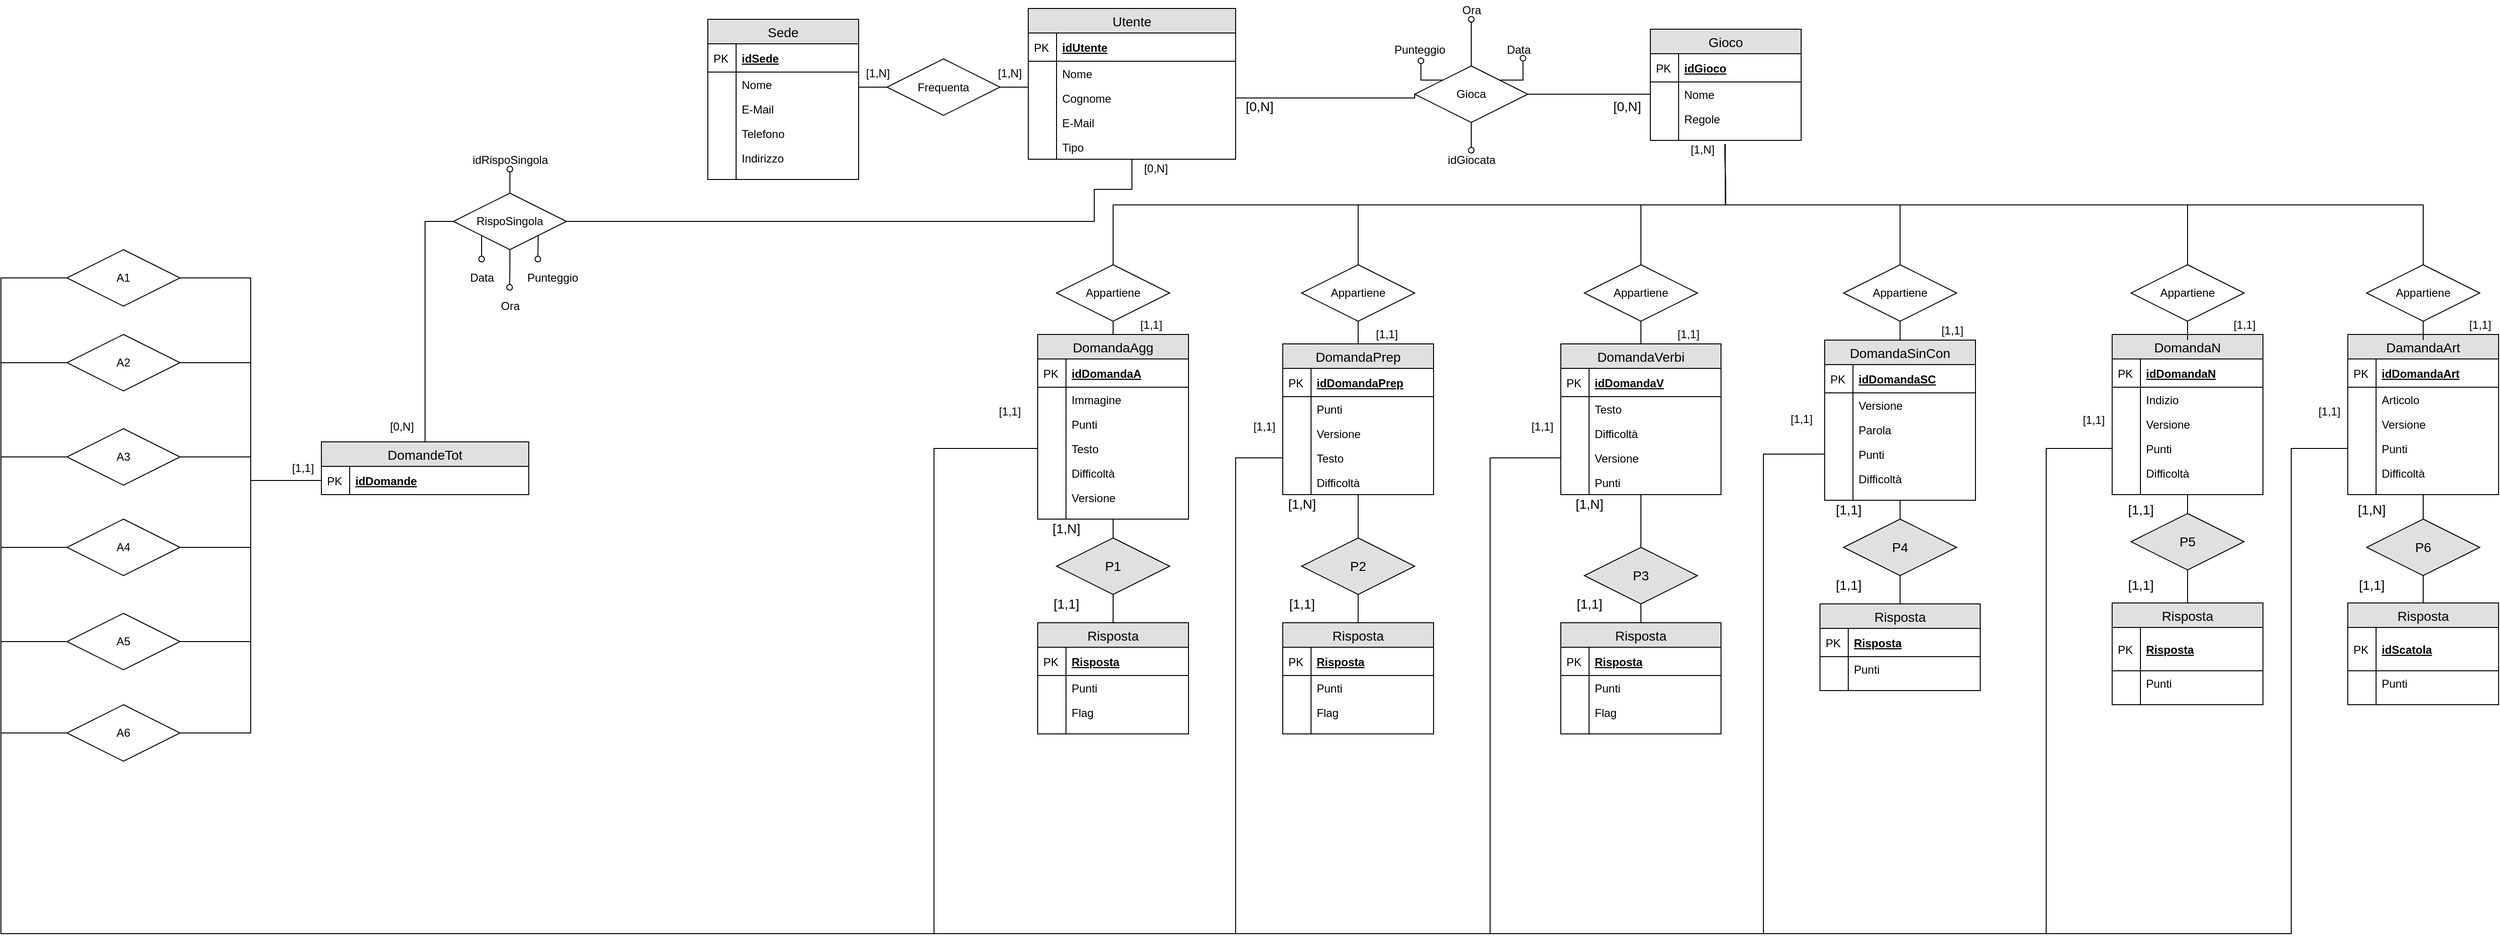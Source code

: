 <mxfile version="12.7.0" type="github">
  <diagram id="oJLfNqRauhqa5xgDHrzO" name="Page-1">
    <mxGraphModel dx="5705" dy="2254" grid="1" gridSize="10" guides="1" tooltips="1" connect="1" arrows="1" fold="1" page="1" pageScale="1" pageWidth="827" pageHeight="1169" math="0" shadow="0">
      <root>
        <mxCell id="0"/>
        <mxCell id="1" parent="0"/>
        <mxCell id="fyGPEh1QH60FLGqY0S4b-1" value="Utente" style="swimlane;fontStyle=0;childLayout=stackLayout;horizontal=1;startSize=26;fillColor=#e0e0e0;horizontalStack=0;resizeParent=1;resizeParentMax=0;resizeLast=0;collapsible=1;marginBottom=0;swimlaneFillColor=#ffffff;align=center;fontSize=14;" parent="1" vertex="1">
          <mxGeometry x="-390" y="668" width="220" height="160" as="geometry"/>
        </mxCell>
        <mxCell id="fyGPEh1QH60FLGqY0S4b-2" value="idUtente" style="shape=partialRectangle;top=0;left=0;right=0;bottom=1;align=left;verticalAlign=middle;fillColor=none;spacingLeft=34;spacingRight=4;overflow=hidden;rotatable=0;points=[[0,0.5],[1,0.5]];portConstraint=eastwest;dropTarget=0;fontStyle=5;fontSize=12;" parent="fyGPEh1QH60FLGqY0S4b-1" vertex="1">
          <mxGeometry y="26" width="220" height="30" as="geometry"/>
        </mxCell>
        <mxCell id="fyGPEh1QH60FLGqY0S4b-3" value="PK" style="shape=partialRectangle;top=0;left=0;bottom=0;fillColor=none;align=left;verticalAlign=middle;spacingLeft=4;spacingRight=4;overflow=hidden;rotatable=0;points=[];portConstraint=eastwest;part=1;fontSize=12;" parent="fyGPEh1QH60FLGqY0S4b-2" vertex="1" connectable="0">
          <mxGeometry width="30" height="30" as="geometry"/>
        </mxCell>
        <mxCell id="fyGPEh1QH60FLGqY0S4b-4" value="Nome" style="shape=partialRectangle;top=0;left=0;right=0;bottom=0;align=left;verticalAlign=top;fillColor=none;spacingLeft=34;spacingRight=4;overflow=hidden;rotatable=0;points=[[0,0.5],[1,0.5]];portConstraint=eastwest;dropTarget=0;fontSize=12;" parent="fyGPEh1QH60FLGqY0S4b-1" vertex="1">
          <mxGeometry y="56" width="220" height="26" as="geometry"/>
        </mxCell>
        <mxCell id="fyGPEh1QH60FLGqY0S4b-5" value="" style="shape=partialRectangle;top=0;left=0;bottom=0;fillColor=none;align=left;verticalAlign=top;spacingLeft=4;spacingRight=4;overflow=hidden;rotatable=0;points=[];portConstraint=eastwest;part=1;fontSize=12;" parent="fyGPEh1QH60FLGqY0S4b-4" vertex="1" connectable="0">
          <mxGeometry width="30" height="26" as="geometry"/>
        </mxCell>
        <mxCell id="fyGPEh1QH60FLGqY0S4b-6" value="Cognome" style="shape=partialRectangle;top=0;left=0;right=0;bottom=0;align=left;verticalAlign=top;fillColor=none;spacingLeft=34;spacingRight=4;overflow=hidden;rotatable=0;points=[[0,0.5],[1,0.5]];portConstraint=eastwest;dropTarget=0;fontSize=12;" parent="fyGPEh1QH60FLGqY0S4b-1" vertex="1">
          <mxGeometry y="82" width="220" height="26" as="geometry"/>
        </mxCell>
        <mxCell id="fyGPEh1QH60FLGqY0S4b-7" value="" style="shape=partialRectangle;top=0;left=0;bottom=0;fillColor=none;align=left;verticalAlign=top;spacingLeft=4;spacingRight=4;overflow=hidden;rotatable=0;points=[];portConstraint=eastwest;part=1;fontSize=12;" parent="fyGPEh1QH60FLGqY0S4b-6" vertex="1" connectable="0">
          <mxGeometry width="30" height="26" as="geometry"/>
        </mxCell>
        <mxCell id="cOFafZk5vDdd5omZY6wX-30" value="E-Mail" style="shape=partialRectangle;top=0;left=0;right=0;bottom=0;align=left;verticalAlign=top;fillColor=none;spacingLeft=34;spacingRight=4;overflow=hidden;rotatable=0;points=[[0,0.5],[1,0.5]];portConstraint=eastwest;dropTarget=0;fontSize=12;" vertex="1" parent="fyGPEh1QH60FLGqY0S4b-1">
          <mxGeometry y="108" width="220" height="26" as="geometry"/>
        </mxCell>
        <mxCell id="cOFafZk5vDdd5omZY6wX-31" value="" style="shape=partialRectangle;top=0;left=0;bottom=0;fillColor=none;align=left;verticalAlign=top;spacingLeft=4;spacingRight=4;overflow=hidden;rotatable=0;points=[];portConstraint=eastwest;part=1;fontSize=12;" vertex="1" connectable="0" parent="cOFafZk5vDdd5omZY6wX-30">
          <mxGeometry width="30" height="26" as="geometry"/>
        </mxCell>
        <mxCell id="fyGPEh1QH60FLGqY0S4b-8" value="Tipo" style="shape=partialRectangle;top=0;left=0;right=0;bottom=0;align=left;verticalAlign=top;fillColor=none;spacingLeft=34;spacingRight=4;overflow=hidden;rotatable=0;points=[[0,0.5],[1,0.5]];portConstraint=eastwest;dropTarget=0;fontSize=12;" parent="fyGPEh1QH60FLGqY0S4b-1" vertex="1">
          <mxGeometry y="134" width="220" height="26" as="geometry"/>
        </mxCell>
        <mxCell id="fyGPEh1QH60FLGqY0S4b-9" value="" style="shape=partialRectangle;top=0;left=0;bottom=0;fillColor=none;align=left;verticalAlign=top;spacingLeft=4;spacingRight=4;overflow=hidden;rotatable=0;points=[];portConstraint=eastwest;part=1;fontSize=12;" parent="fyGPEh1QH60FLGqY0S4b-8" vertex="1" connectable="0">
          <mxGeometry width="30" height="26" as="geometry"/>
        </mxCell>
        <mxCell id="kGWHChFnNLOmyEC3T0Xx-23" style="edgeStyle=orthogonalEdgeStyle;rounded=0;orthogonalLoop=1;jettySize=auto;html=1;exitX=1;exitY=0.5;exitDx=0;exitDy=0;startArrow=none;startFill=0;endArrow=none;endFill=0;" parent="1" source="fyGPEh1QH60FLGqY0S4b-12" edge="1">
          <mxGeometry relative="1" as="geometry">
            <mxPoint x="-390" y="748" as="targetPoint"/>
          </mxGeometry>
        </mxCell>
        <mxCell id="kGWHChFnNLOmyEC3T0Xx-25" style="edgeStyle=orthogonalEdgeStyle;rounded=0;orthogonalLoop=1;jettySize=auto;html=1;exitX=0;exitY=0.5;exitDx=0;exitDy=0;startArrow=none;startFill=0;endArrow=none;endFill=0;" parent="1" source="fyGPEh1QH60FLGqY0S4b-12" target="fyGPEh1QH60FLGqY0S4b-13" edge="1">
          <mxGeometry relative="1" as="geometry">
            <Array as="points">
              <mxPoint x="-560" y="752"/>
              <mxPoint x="-560" y="752"/>
            </Array>
          </mxGeometry>
        </mxCell>
        <mxCell id="fyGPEh1QH60FLGqY0S4b-12" value="Frequenta" style="shape=rhombus;perimeter=rhombusPerimeter;whiteSpace=wrap;html=1;align=center;" parent="1" vertex="1">
          <mxGeometry x="-540" y="721.5" width="120" height="60" as="geometry"/>
        </mxCell>
        <mxCell id="fyGPEh1QH60FLGqY0S4b-13" value="Sede" style="swimlane;fontStyle=0;childLayout=stackLayout;horizontal=1;startSize=26;fillColor=#e0e0e0;horizontalStack=0;resizeParent=1;resizeParentMax=0;resizeLast=0;collapsible=1;marginBottom=0;swimlaneFillColor=#ffffff;align=center;fontSize=14;" parent="1" vertex="1">
          <mxGeometry x="-730" y="679.5" width="160" height="170" as="geometry"/>
        </mxCell>
        <mxCell id="fyGPEh1QH60FLGqY0S4b-14" value="idSede" style="shape=partialRectangle;top=0;left=0;right=0;bottom=1;align=left;verticalAlign=middle;fillColor=none;spacingLeft=34;spacingRight=4;overflow=hidden;rotatable=0;points=[[0,0.5],[1,0.5]];portConstraint=eastwest;dropTarget=0;fontStyle=5;fontSize=12;" parent="fyGPEh1QH60FLGqY0S4b-13" vertex="1">
          <mxGeometry y="26" width="160" height="30" as="geometry"/>
        </mxCell>
        <mxCell id="fyGPEh1QH60FLGqY0S4b-15" value="PK" style="shape=partialRectangle;top=0;left=0;bottom=0;fillColor=none;align=left;verticalAlign=middle;spacingLeft=4;spacingRight=4;overflow=hidden;rotatable=0;points=[];portConstraint=eastwest;part=1;fontSize=12;" parent="fyGPEh1QH60FLGqY0S4b-14" vertex="1" connectable="0">
          <mxGeometry width="30" height="30" as="geometry"/>
        </mxCell>
        <mxCell id="fyGPEh1QH60FLGqY0S4b-16" value="Nome" style="shape=partialRectangle;top=0;left=0;right=0;bottom=0;align=left;verticalAlign=top;fillColor=none;spacingLeft=34;spacingRight=4;overflow=hidden;rotatable=0;points=[[0,0.5],[1,0.5]];portConstraint=eastwest;dropTarget=0;fontSize=12;" parent="fyGPEh1QH60FLGqY0S4b-13" vertex="1">
          <mxGeometry y="56" width="160" height="26" as="geometry"/>
        </mxCell>
        <mxCell id="fyGPEh1QH60FLGqY0S4b-17" value="" style="shape=partialRectangle;top=0;left=0;bottom=0;fillColor=none;align=left;verticalAlign=top;spacingLeft=4;spacingRight=4;overflow=hidden;rotatable=0;points=[];portConstraint=eastwest;part=1;fontSize=12;" parent="fyGPEh1QH60FLGqY0S4b-16" vertex="1" connectable="0">
          <mxGeometry width="30" height="26" as="geometry"/>
        </mxCell>
        <mxCell id="fyGPEh1QH60FLGqY0S4b-18" value="E-Mail" style="shape=partialRectangle;top=0;left=0;right=0;bottom=0;align=left;verticalAlign=top;fillColor=none;spacingLeft=34;spacingRight=4;overflow=hidden;rotatable=0;points=[[0,0.5],[1,0.5]];portConstraint=eastwest;dropTarget=0;fontSize=12;" parent="fyGPEh1QH60FLGqY0S4b-13" vertex="1">
          <mxGeometry y="82" width="160" height="26" as="geometry"/>
        </mxCell>
        <mxCell id="fyGPEh1QH60FLGqY0S4b-19" value="" style="shape=partialRectangle;top=0;left=0;bottom=0;fillColor=none;align=left;verticalAlign=top;spacingLeft=4;spacingRight=4;overflow=hidden;rotatable=0;points=[];portConstraint=eastwest;part=1;fontSize=12;" parent="fyGPEh1QH60FLGqY0S4b-18" vertex="1" connectable="0">
          <mxGeometry width="30" height="26" as="geometry"/>
        </mxCell>
        <mxCell id="fyGPEh1QH60FLGqY0S4b-20" value="Telefono" style="shape=partialRectangle;top=0;left=0;right=0;bottom=0;align=left;verticalAlign=top;fillColor=none;spacingLeft=34;spacingRight=4;overflow=hidden;rotatable=0;points=[[0,0.5],[1,0.5]];portConstraint=eastwest;dropTarget=0;fontSize=12;" parent="fyGPEh1QH60FLGqY0S4b-13" vertex="1">
          <mxGeometry y="108" width="160" height="26" as="geometry"/>
        </mxCell>
        <mxCell id="fyGPEh1QH60FLGqY0S4b-21" value="" style="shape=partialRectangle;top=0;left=0;bottom=0;fillColor=none;align=left;verticalAlign=top;spacingLeft=4;spacingRight=4;overflow=hidden;rotatable=0;points=[];portConstraint=eastwest;part=1;fontSize=12;" parent="fyGPEh1QH60FLGqY0S4b-20" vertex="1" connectable="0">
          <mxGeometry width="30" height="26" as="geometry"/>
        </mxCell>
        <mxCell id="cOFafZk5vDdd5omZY6wX-28" value="Indirizzo" style="shape=partialRectangle;top=0;left=0;right=0;bottom=0;align=left;verticalAlign=top;fillColor=none;spacingLeft=34;spacingRight=4;overflow=hidden;rotatable=0;points=[[0,0.5],[1,0.5]];portConstraint=eastwest;dropTarget=0;fontSize=12;" vertex="1" parent="fyGPEh1QH60FLGqY0S4b-13">
          <mxGeometry y="134" width="160" height="26" as="geometry"/>
        </mxCell>
        <mxCell id="cOFafZk5vDdd5omZY6wX-29" value="" style="shape=partialRectangle;top=0;left=0;bottom=0;fillColor=none;align=left;verticalAlign=top;spacingLeft=4;spacingRight=4;overflow=hidden;rotatable=0;points=[];portConstraint=eastwest;part=1;fontSize=12;" vertex="1" connectable="0" parent="cOFafZk5vDdd5omZY6wX-28">
          <mxGeometry width="30" height="26" as="geometry"/>
        </mxCell>
        <mxCell id="fyGPEh1QH60FLGqY0S4b-22" value="" style="shape=partialRectangle;top=0;left=0;right=0;bottom=0;align=left;verticalAlign=top;fillColor=none;spacingLeft=34;spacingRight=4;overflow=hidden;rotatable=0;points=[[0,0.5],[1,0.5]];portConstraint=eastwest;dropTarget=0;fontSize=12;" parent="fyGPEh1QH60FLGqY0S4b-13" vertex="1">
          <mxGeometry y="160" width="160" height="10" as="geometry"/>
        </mxCell>
        <mxCell id="fyGPEh1QH60FLGqY0S4b-23" value="" style="shape=partialRectangle;top=0;left=0;bottom=0;fillColor=none;align=left;verticalAlign=top;spacingLeft=4;spacingRight=4;overflow=hidden;rotatable=0;points=[];portConstraint=eastwest;part=1;fontSize=12;" parent="fyGPEh1QH60FLGqY0S4b-22" vertex="1" connectable="0">
          <mxGeometry width="30" height="10" as="geometry"/>
        </mxCell>
        <mxCell id="fyGPEh1QH60FLGqY0S4b-36" value="[1,N]" style="text;html=1;align=center;verticalAlign=middle;resizable=0;points=[];autosize=1;" parent="1" vertex="1">
          <mxGeometry x="-570" y="726.5" width="40" height="20" as="geometry"/>
        </mxCell>
        <mxCell id="fyGPEh1QH60FLGqY0S4b-37" value="[1,N]" style="text;html=1;align=center;verticalAlign=middle;resizable=0;points=[];autosize=1;" parent="1" vertex="1">
          <mxGeometry x="-430" y="726.5" width="40" height="20" as="geometry"/>
        </mxCell>
        <mxCell id="cOFafZk5vDdd5omZY6wX-3" style="edgeStyle=orthogonalEdgeStyle;rounded=0;orthogonalLoop=1;jettySize=auto;html=1;exitX=1;exitY=0.5;exitDx=0;exitDy=0;endArrow=none;endFill=0;" edge="1" parent="1" source="fyGPEh1QH60FLGqY0S4b-38" target="fyGPEh1QH60FLGqY0S4b-46">
          <mxGeometry relative="1" as="geometry"/>
        </mxCell>
        <mxCell id="cOFafZk5vDdd5omZY6wX-4" style="edgeStyle=orthogonalEdgeStyle;rounded=0;orthogonalLoop=1;jettySize=auto;html=1;exitX=0;exitY=0.5;exitDx=0;exitDy=0;endArrow=none;endFill=0;" edge="1" parent="1" source="fyGPEh1QH60FLGqY0S4b-38" target="fyGPEh1QH60FLGqY0S4b-6">
          <mxGeometry relative="1" as="geometry">
            <Array as="points">
              <mxPoint x="20" y="763"/>
            </Array>
          </mxGeometry>
        </mxCell>
        <mxCell id="cOFafZk5vDdd5omZY6wX-21" style="edgeStyle=orthogonalEdgeStyle;rounded=0;orthogonalLoop=1;jettySize=auto;html=1;exitX=0.5;exitY=0;exitDx=0;exitDy=0;startArrow=none;startFill=0;endArrow=oval;endFill=0;" edge="1" parent="1" source="fyGPEh1QH60FLGqY0S4b-38" target="kGWHChFnNLOmyEC3T0Xx-70">
          <mxGeometry relative="1" as="geometry"/>
        </mxCell>
        <mxCell id="cOFafZk5vDdd5omZY6wX-22" style="edgeStyle=orthogonalEdgeStyle;rounded=0;orthogonalLoop=1;jettySize=auto;html=1;exitX=1;exitY=0;exitDx=0;exitDy=0;entryX=0.622;entryY=0.966;entryDx=0;entryDy=0;entryPerimeter=0;startArrow=none;startFill=0;endArrow=oval;endFill=0;" edge="1" parent="1" source="fyGPEh1QH60FLGqY0S4b-38" target="fyGPEh1QH60FLGqY0S4b-39">
          <mxGeometry relative="1" as="geometry"/>
        </mxCell>
        <mxCell id="cOFafZk5vDdd5omZY6wX-23" style="edgeStyle=orthogonalEdgeStyle;rounded=0;orthogonalLoop=1;jettySize=auto;html=1;exitX=0;exitY=0;exitDx=0;exitDy=0;entryX=0.523;entryY=1.104;entryDx=0;entryDy=0;entryPerimeter=0;startArrow=none;startFill=0;endArrow=oval;endFill=0;" edge="1" parent="1" source="fyGPEh1QH60FLGqY0S4b-38" target="fyGPEh1QH60FLGqY0S4b-40">
          <mxGeometry relative="1" as="geometry"/>
        </mxCell>
        <mxCell id="cOFafZk5vDdd5omZY6wX-25" style="edgeStyle=orthogonalEdgeStyle;rounded=0;orthogonalLoop=1;jettySize=auto;html=1;exitX=0.5;exitY=1;exitDx=0;exitDy=0;startArrow=none;startFill=0;endArrow=oval;endFill=0;" edge="1" parent="1" source="fyGPEh1QH60FLGqY0S4b-38" target="cOFafZk5vDdd5omZY6wX-24">
          <mxGeometry relative="1" as="geometry"/>
        </mxCell>
        <mxCell id="fyGPEh1QH60FLGqY0S4b-38" value="Gioca" style="shape=rhombus;perimeter=rhombusPerimeter;whiteSpace=wrap;html=1;align=center;" parent="1" vertex="1">
          <mxGeometry x="20" y="729" width="120" height="60" as="geometry"/>
        </mxCell>
        <mxCell id="fyGPEh1QH60FLGqY0S4b-39" value="Data" style="text;html=1;align=center;verticalAlign=middle;resizable=0;points=[];autosize=1;" parent="1" vertex="1">
          <mxGeometry x="110" y="701.5" width="40" height="20" as="geometry"/>
        </mxCell>
        <mxCell id="fyGPEh1QH60FLGqY0S4b-40" value="Punteggio" style="text;html=1;align=center;verticalAlign=middle;resizable=0;points=[];autosize=1;" parent="1" vertex="1">
          <mxGeometry x="-10" y="701.5" width="70" height="20" as="geometry"/>
        </mxCell>
        <mxCell id="fyGPEh1QH60FLGqY0S4b-41" value="Gioco" style="swimlane;fontStyle=0;childLayout=stackLayout;horizontal=1;startSize=26;fillColor=#e0e0e0;horizontalStack=0;resizeParent=1;resizeParentMax=0;resizeLast=0;collapsible=1;marginBottom=0;swimlaneFillColor=#ffffff;align=center;fontSize=14;" parent="1" vertex="1">
          <mxGeometry x="270" y="690" width="160" height="118" as="geometry"/>
        </mxCell>
        <mxCell id="fyGPEh1QH60FLGqY0S4b-42" value="idGioco" style="shape=partialRectangle;top=0;left=0;right=0;bottom=1;align=left;verticalAlign=middle;fillColor=none;spacingLeft=34;spacingRight=4;overflow=hidden;rotatable=0;points=[[0,0.5],[1,0.5]];portConstraint=eastwest;dropTarget=0;fontStyle=5;fontSize=12;" parent="fyGPEh1QH60FLGqY0S4b-41" vertex="1">
          <mxGeometry y="26" width="160" height="30" as="geometry"/>
        </mxCell>
        <mxCell id="fyGPEh1QH60FLGqY0S4b-43" value="PK" style="shape=partialRectangle;top=0;left=0;bottom=0;fillColor=none;align=left;verticalAlign=middle;spacingLeft=4;spacingRight=4;overflow=hidden;rotatable=0;points=[];portConstraint=eastwest;part=1;fontSize=12;" parent="fyGPEh1QH60FLGqY0S4b-42" vertex="1" connectable="0">
          <mxGeometry width="30" height="30" as="geometry"/>
        </mxCell>
        <mxCell id="fyGPEh1QH60FLGqY0S4b-46" value="Nome" style="shape=partialRectangle;top=0;left=0;right=0;bottom=0;align=left;verticalAlign=top;fillColor=none;spacingLeft=34;spacingRight=4;overflow=hidden;rotatable=0;points=[[0,0.5],[1,0.5]];portConstraint=eastwest;dropTarget=0;fontSize=12;" parent="fyGPEh1QH60FLGqY0S4b-41" vertex="1">
          <mxGeometry y="56" width="160" height="26" as="geometry"/>
        </mxCell>
        <mxCell id="fyGPEh1QH60FLGqY0S4b-47" value="" style="shape=partialRectangle;top=0;left=0;bottom=0;fillColor=none;align=left;verticalAlign=top;spacingLeft=4;spacingRight=4;overflow=hidden;rotatable=0;points=[];portConstraint=eastwest;part=1;fontSize=12;" parent="fyGPEh1QH60FLGqY0S4b-46" vertex="1" connectable="0">
          <mxGeometry width="30" height="26" as="geometry"/>
        </mxCell>
        <mxCell id="fyGPEh1QH60FLGqY0S4b-48" value="Regole" style="shape=partialRectangle;top=0;left=0;right=0;bottom=0;align=left;verticalAlign=top;fillColor=none;spacingLeft=34;spacingRight=4;overflow=hidden;rotatable=0;points=[[0,0.5],[1,0.5]];portConstraint=eastwest;dropTarget=0;fontSize=12;" parent="fyGPEh1QH60FLGqY0S4b-41" vertex="1">
          <mxGeometry y="82" width="160" height="26" as="geometry"/>
        </mxCell>
        <mxCell id="fyGPEh1QH60FLGqY0S4b-49" value="" style="shape=partialRectangle;top=0;left=0;bottom=0;fillColor=none;align=left;verticalAlign=top;spacingLeft=4;spacingRight=4;overflow=hidden;rotatable=0;points=[];portConstraint=eastwest;part=1;fontSize=12;" parent="fyGPEh1QH60FLGqY0S4b-48" vertex="1" connectable="0">
          <mxGeometry width="30" height="26" as="geometry"/>
        </mxCell>
        <mxCell id="fyGPEh1QH60FLGqY0S4b-50" value="" style="shape=partialRectangle;top=0;left=0;right=0;bottom=0;align=left;verticalAlign=top;fillColor=none;spacingLeft=34;spacingRight=4;overflow=hidden;rotatable=0;points=[[0,0.5],[1,0.5]];portConstraint=eastwest;dropTarget=0;fontSize=12;" parent="fyGPEh1QH60FLGqY0S4b-41" vertex="1">
          <mxGeometry y="108" width="160" height="10" as="geometry"/>
        </mxCell>
        <mxCell id="fyGPEh1QH60FLGqY0S4b-51" value="" style="shape=partialRectangle;top=0;left=0;bottom=0;fillColor=none;align=left;verticalAlign=top;spacingLeft=4;spacingRight=4;overflow=hidden;rotatable=0;points=[];portConstraint=eastwest;part=1;fontSize=12;" parent="fyGPEh1QH60FLGqY0S4b-50" vertex="1" connectable="0">
          <mxGeometry width="30" height="10" as="geometry"/>
        </mxCell>
        <mxCell id="kGWHChFnNLOmyEC3T0Xx-69" value="" style="edgeStyle=orthogonalEdgeStyle;rounded=0;orthogonalLoop=1;jettySize=auto;html=1;startArrow=none;startFill=0;endArrow=none;endFill=0;" parent="1" source="fyGPEh1QH60FLGqY0S4b-63" target="kGWHChFnNLOmyEC3T0Xx-28" edge="1">
          <mxGeometry relative="1" as="geometry"/>
        </mxCell>
        <mxCell id="fyGPEh1QH60FLGqY0S4b-63" value="DomandaVerbi" style="swimlane;fontStyle=0;childLayout=stackLayout;horizontal=1;startSize=26;fillColor=#e0e0e0;horizontalStack=0;resizeParent=1;resizeParentMax=0;resizeLast=0;collapsible=1;marginBottom=0;swimlaneFillColor=#ffffff;align=center;fontSize=14;" parent="1" vertex="1">
          <mxGeometry x="175" y="1024" width="170" height="160" as="geometry"/>
        </mxCell>
        <mxCell id="fyGPEh1QH60FLGqY0S4b-64" value="idDomandaV" style="shape=partialRectangle;top=0;left=0;right=0;bottom=1;align=left;verticalAlign=middle;fillColor=none;spacingLeft=34;spacingRight=4;overflow=hidden;rotatable=0;points=[[0,0.5],[1,0.5]];portConstraint=eastwest;dropTarget=0;fontStyle=5;fontSize=12;" parent="fyGPEh1QH60FLGqY0S4b-63" vertex="1">
          <mxGeometry y="26" width="170" height="30" as="geometry"/>
        </mxCell>
        <mxCell id="fyGPEh1QH60FLGqY0S4b-65" value="PK" style="shape=partialRectangle;top=0;left=0;bottom=0;fillColor=none;align=left;verticalAlign=middle;spacingLeft=4;spacingRight=4;overflow=hidden;rotatable=0;points=[];portConstraint=eastwest;part=1;fontSize=12;" parent="fyGPEh1QH60FLGqY0S4b-64" vertex="1" connectable="0">
          <mxGeometry width="30" height="30" as="geometry"/>
        </mxCell>
        <mxCell id="fyGPEh1QH60FLGqY0S4b-70" value="Testo" style="shape=partialRectangle;top=0;left=0;right=0;bottom=0;align=left;verticalAlign=top;fillColor=none;spacingLeft=34;spacingRight=4;overflow=hidden;rotatable=0;points=[[0,0.5],[1,0.5]];portConstraint=eastwest;dropTarget=0;fontSize=12;" parent="fyGPEh1QH60FLGqY0S4b-63" vertex="1">
          <mxGeometry y="56" width="170" height="26" as="geometry"/>
        </mxCell>
        <mxCell id="fyGPEh1QH60FLGqY0S4b-71" value="" style="shape=partialRectangle;top=0;left=0;bottom=0;fillColor=none;align=left;verticalAlign=top;spacingLeft=4;spacingRight=4;overflow=hidden;rotatable=0;points=[];portConstraint=eastwest;part=1;fontSize=12;" parent="fyGPEh1QH60FLGqY0S4b-70" vertex="1" connectable="0">
          <mxGeometry width="30" height="26" as="geometry"/>
        </mxCell>
        <mxCell id="kGWHChFnNLOmyEC3T0Xx-58" value="Difficoltà" style="shape=partialRectangle;top=0;left=0;right=0;bottom=0;align=left;verticalAlign=top;fillColor=none;spacingLeft=34;spacingRight=4;overflow=hidden;rotatable=0;points=[[0,0.5],[1,0.5]];portConstraint=eastwest;dropTarget=0;fontSize=12;" parent="fyGPEh1QH60FLGqY0S4b-63" vertex="1">
          <mxGeometry y="82" width="170" height="26" as="geometry"/>
        </mxCell>
        <mxCell id="kGWHChFnNLOmyEC3T0Xx-59" value="" style="shape=partialRectangle;top=0;left=0;bottom=0;fillColor=none;align=left;verticalAlign=top;spacingLeft=4;spacingRight=4;overflow=hidden;rotatable=0;points=[];portConstraint=eastwest;part=1;fontSize=12;" parent="kGWHChFnNLOmyEC3T0Xx-58" vertex="1" connectable="0">
          <mxGeometry width="30" height="26" as="geometry"/>
        </mxCell>
        <mxCell id="kGWHChFnNLOmyEC3T0Xx-146" value="Versione" style="shape=partialRectangle;top=0;left=0;right=0;bottom=0;align=left;verticalAlign=top;fillColor=none;spacingLeft=34;spacingRight=4;overflow=hidden;rotatable=0;points=[[0,0.5],[1,0.5]];portConstraint=eastwest;dropTarget=0;fontSize=12;" parent="fyGPEh1QH60FLGqY0S4b-63" vertex="1">
          <mxGeometry y="108" width="170" height="26" as="geometry"/>
        </mxCell>
        <mxCell id="kGWHChFnNLOmyEC3T0Xx-147" value="" style="shape=partialRectangle;top=0;left=0;bottom=0;fillColor=none;align=left;verticalAlign=top;spacingLeft=4;spacingRight=4;overflow=hidden;rotatable=0;points=[];portConstraint=eastwest;part=1;fontSize=12;" parent="kGWHChFnNLOmyEC3T0Xx-146" vertex="1" connectable="0">
          <mxGeometry width="30" height="26" as="geometry"/>
        </mxCell>
        <mxCell id="fyGPEh1QH60FLGqY0S4b-96" value="Punti" style="shape=partialRectangle;top=0;left=0;right=0;bottom=0;align=left;verticalAlign=top;fillColor=none;spacingLeft=34;spacingRight=4;overflow=hidden;rotatable=0;points=[[0,0.5],[1,0.5]];portConstraint=eastwest;dropTarget=0;fontSize=12;" parent="fyGPEh1QH60FLGqY0S4b-63" vertex="1">
          <mxGeometry y="134" width="170" height="26" as="geometry"/>
        </mxCell>
        <mxCell id="fyGPEh1QH60FLGqY0S4b-97" value="" style="shape=partialRectangle;top=0;left=0;bottom=0;fillColor=none;align=left;verticalAlign=top;spacingLeft=4;spacingRight=4;overflow=hidden;rotatable=0;points=[];portConstraint=eastwest;part=1;fontSize=12;" parent="fyGPEh1QH60FLGqY0S4b-96" vertex="1" connectable="0">
          <mxGeometry width="30" height="26" as="geometry"/>
        </mxCell>
        <mxCell id="fyGPEh1QH60FLGqY0S4b-74" value="Risposta" style="swimlane;fontStyle=0;childLayout=stackLayout;horizontal=1;startSize=26;fillColor=#e0e0e0;horizontalStack=0;resizeParent=1;resizeParentMax=0;resizeLast=0;collapsible=1;marginBottom=0;swimlaneFillColor=#ffffff;align=center;fontSize=14;" parent="1" vertex="1">
          <mxGeometry x="175" y="1320" width="170" height="118" as="geometry"/>
        </mxCell>
        <mxCell id="fyGPEh1QH60FLGqY0S4b-75" value="Risposta" style="shape=partialRectangle;top=0;left=0;right=0;bottom=1;align=left;verticalAlign=middle;fillColor=none;spacingLeft=34;spacingRight=4;overflow=hidden;rotatable=0;points=[[0,0.5],[1,0.5]];portConstraint=eastwest;dropTarget=0;fontStyle=5;fontSize=12;" parent="fyGPEh1QH60FLGqY0S4b-74" vertex="1">
          <mxGeometry y="26" width="170" height="30" as="geometry"/>
        </mxCell>
        <mxCell id="fyGPEh1QH60FLGqY0S4b-76" value="PK" style="shape=partialRectangle;top=0;left=0;bottom=0;fillColor=none;align=left;verticalAlign=middle;spacingLeft=4;spacingRight=4;overflow=hidden;rotatable=0;points=[];portConstraint=eastwest;part=1;fontSize=12;" parent="fyGPEh1QH60FLGqY0S4b-75" vertex="1" connectable="0">
          <mxGeometry width="30" height="30" as="geometry"/>
        </mxCell>
        <mxCell id="fyGPEh1QH60FLGqY0S4b-77" value="Punti" style="shape=partialRectangle;top=0;left=0;right=0;bottom=0;align=left;verticalAlign=top;fillColor=none;spacingLeft=34;spacingRight=4;overflow=hidden;rotatable=0;points=[[0,0.5],[1,0.5]];portConstraint=eastwest;dropTarget=0;fontSize=12;" parent="fyGPEh1QH60FLGqY0S4b-74" vertex="1">
          <mxGeometry y="56" width="170" height="26" as="geometry"/>
        </mxCell>
        <mxCell id="fyGPEh1QH60FLGqY0S4b-78" value="" style="shape=partialRectangle;top=0;left=0;bottom=0;fillColor=none;align=left;verticalAlign=top;spacingLeft=4;spacingRight=4;overflow=hidden;rotatable=0;points=[];portConstraint=eastwest;part=1;fontSize=12;" parent="fyGPEh1QH60FLGqY0S4b-77" vertex="1" connectable="0">
          <mxGeometry width="30" height="26" as="geometry"/>
        </mxCell>
        <mxCell id="fyGPEh1QH60FLGqY0S4b-79" value="Flag" style="shape=partialRectangle;top=0;left=0;right=0;bottom=0;align=left;verticalAlign=top;fillColor=none;spacingLeft=34;spacingRight=4;overflow=hidden;rotatable=0;points=[[0,0.5],[1,0.5]];portConstraint=eastwest;dropTarget=0;fontSize=12;" parent="fyGPEh1QH60FLGqY0S4b-74" vertex="1">
          <mxGeometry y="82" width="170" height="26" as="geometry"/>
        </mxCell>
        <mxCell id="fyGPEh1QH60FLGqY0S4b-80" value="" style="shape=partialRectangle;top=0;left=0;bottom=0;fillColor=none;align=left;verticalAlign=top;spacingLeft=4;spacingRight=4;overflow=hidden;rotatable=0;points=[];portConstraint=eastwest;part=1;fontSize=12;" parent="fyGPEh1QH60FLGqY0S4b-79" vertex="1" connectable="0">
          <mxGeometry width="30" height="26" as="geometry"/>
        </mxCell>
        <mxCell id="fyGPEh1QH60FLGqY0S4b-83" value="" style="shape=partialRectangle;top=0;left=0;right=0;bottom=0;align=left;verticalAlign=top;fillColor=none;spacingLeft=34;spacingRight=4;overflow=hidden;rotatable=0;points=[[0,0.5],[1,0.5]];portConstraint=eastwest;dropTarget=0;fontSize=12;" parent="fyGPEh1QH60FLGqY0S4b-74" vertex="1">
          <mxGeometry y="108" width="170" height="10" as="geometry"/>
        </mxCell>
        <mxCell id="fyGPEh1QH60FLGqY0S4b-84" value="" style="shape=partialRectangle;top=0;left=0;bottom=0;fillColor=none;align=left;verticalAlign=top;spacingLeft=4;spacingRight=4;overflow=hidden;rotatable=0;points=[];portConstraint=eastwest;part=1;fontSize=12;" parent="fyGPEh1QH60FLGqY0S4b-83" vertex="1" connectable="0">
          <mxGeometry width="30" height="10" as="geometry"/>
        </mxCell>
        <mxCell id="fyGPEh1QH60FLGqY0S4b-85" value="DomandaSinCon" style="swimlane;fontStyle=0;childLayout=stackLayout;horizontal=1;startSize=26;fillColor=#e0e0e0;horizontalStack=0;resizeParent=1;resizeParentMax=0;resizeLast=0;collapsible=1;marginBottom=0;swimlaneFillColor=#ffffff;align=center;fontSize=14;" parent="1" vertex="1">
          <mxGeometry x="455" y="1020" width="160" height="170" as="geometry"/>
        </mxCell>
        <mxCell id="fyGPEh1QH60FLGqY0S4b-86" value="idDomandaSC" style="shape=partialRectangle;top=0;left=0;right=0;bottom=1;align=left;verticalAlign=middle;fillColor=none;spacingLeft=34;spacingRight=4;overflow=hidden;rotatable=0;points=[[0,0.5],[1,0.5]];portConstraint=eastwest;dropTarget=0;fontStyle=5;fontSize=12;" parent="fyGPEh1QH60FLGqY0S4b-85" vertex="1">
          <mxGeometry y="26" width="160" height="30" as="geometry"/>
        </mxCell>
        <mxCell id="fyGPEh1QH60FLGqY0S4b-87" value="PK" style="shape=partialRectangle;top=0;left=0;bottom=0;fillColor=none;align=left;verticalAlign=middle;spacingLeft=4;spacingRight=4;overflow=hidden;rotatable=0;points=[];portConstraint=eastwest;part=1;fontSize=12;" parent="fyGPEh1QH60FLGqY0S4b-86" vertex="1" connectable="0">
          <mxGeometry width="30" height="30" as="geometry"/>
        </mxCell>
        <mxCell id="kGWHChFnNLOmyEC3T0Xx-148" value="Versione" style="shape=partialRectangle;top=0;left=0;right=0;bottom=0;align=left;verticalAlign=top;fillColor=none;spacingLeft=34;spacingRight=4;overflow=hidden;rotatable=0;points=[[0,0.5],[1,0.5]];portConstraint=eastwest;dropTarget=0;fontSize=12;" parent="fyGPEh1QH60FLGqY0S4b-85" vertex="1">
          <mxGeometry y="56" width="160" height="26" as="geometry"/>
        </mxCell>
        <mxCell id="kGWHChFnNLOmyEC3T0Xx-149" value="" style="shape=partialRectangle;top=0;left=0;bottom=0;fillColor=none;align=left;verticalAlign=top;spacingLeft=4;spacingRight=4;overflow=hidden;rotatable=0;points=[];portConstraint=eastwest;part=1;fontSize=12;" parent="kGWHChFnNLOmyEC3T0Xx-148" vertex="1" connectable="0">
          <mxGeometry width="30" height="26" as="geometry"/>
        </mxCell>
        <mxCell id="fyGPEh1QH60FLGqY0S4b-88" value="Parola" style="shape=partialRectangle;top=0;left=0;right=0;bottom=0;align=left;verticalAlign=top;fillColor=none;spacingLeft=34;spacingRight=4;overflow=hidden;rotatable=0;points=[[0,0.5],[1,0.5]];portConstraint=eastwest;dropTarget=0;fontSize=12;" parent="fyGPEh1QH60FLGqY0S4b-85" vertex="1">
          <mxGeometry y="82" width="160" height="26" as="geometry"/>
        </mxCell>
        <mxCell id="fyGPEh1QH60FLGqY0S4b-89" value="" style="shape=partialRectangle;top=0;left=0;bottom=0;fillColor=none;align=left;verticalAlign=top;spacingLeft=4;spacingRight=4;overflow=hidden;rotatable=0;points=[];portConstraint=eastwest;part=1;fontSize=12;" parent="fyGPEh1QH60FLGqY0S4b-88" vertex="1" connectable="0">
          <mxGeometry width="30" height="26" as="geometry"/>
        </mxCell>
        <mxCell id="fyGPEh1QH60FLGqY0S4b-90" value="Punti" style="shape=partialRectangle;top=0;left=0;right=0;bottom=0;align=left;verticalAlign=top;fillColor=none;spacingLeft=34;spacingRight=4;overflow=hidden;rotatable=0;points=[[0,0.5],[1,0.5]];portConstraint=eastwest;dropTarget=0;fontSize=12;" parent="fyGPEh1QH60FLGqY0S4b-85" vertex="1">
          <mxGeometry y="108" width="160" height="26" as="geometry"/>
        </mxCell>
        <mxCell id="fyGPEh1QH60FLGqY0S4b-91" value="" style="shape=partialRectangle;top=0;left=0;bottom=0;fillColor=none;align=left;verticalAlign=top;spacingLeft=4;spacingRight=4;overflow=hidden;rotatable=0;points=[];portConstraint=eastwest;part=1;fontSize=12;" parent="fyGPEh1QH60FLGqY0S4b-90" vertex="1" connectable="0">
          <mxGeometry width="30" height="26" as="geometry"/>
        </mxCell>
        <mxCell id="kGWHChFnNLOmyEC3T0Xx-60" value="Difficoltà" style="shape=partialRectangle;top=0;left=0;right=0;bottom=0;align=left;verticalAlign=top;fillColor=none;spacingLeft=34;spacingRight=4;overflow=hidden;rotatable=0;points=[[0,0.5],[1,0.5]];portConstraint=eastwest;dropTarget=0;fontSize=12;" parent="fyGPEh1QH60FLGqY0S4b-85" vertex="1">
          <mxGeometry y="134" width="160" height="26" as="geometry"/>
        </mxCell>
        <mxCell id="kGWHChFnNLOmyEC3T0Xx-61" value="" style="shape=partialRectangle;top=0;left=0;bottom=0;fillColor=none;align=left;verticalAlign=top;spacingLeft=4;spacingRight=4;overflow=hidden;rotatable=0;points=[];portConstraint=eastwest;part=1;fontSize=12;" parent="kGWHChFnNLOmyEC3T0Xx-60" vertex="1" connectable="0">
          <mxGeometry width="30" height="26" as="geometry"/>
        </mxCell>
        <mxCell id="fyGPEh1QH60FLGqY0S4b-94" value="" style="shape=partialRectangle;top=0;left=0;right=0;bottom=0;align=left;verticalAlign=top;fillColor=none;spacingLeft=34;spacingRight=4;overflow=hidden;rotatable=0;points=[[0,0.5],[1,0.5]];portConstraint=eastwest;dropTarget=0;fontSize=12;" parent="fyGPEh1QH60FLGqY0S4b-85" vertex="1">
          <mxGeometry y="160" width="160" height="10" as="geometry"/>
        </mxCell>
        <mxCell id="fyGPEh1QH60FLGqY0S4b-95" value="" style="shape=partialRectangle;top=0;left=0;bottom=0;fillColor=none;align=left;verticalAlign=top;spacingLeft=4;spacingRight=4;overflow=hidden;rotatable=0;points=[];portConstraint=eastwest;part=1;fontSize=12;" parent="fyGPEh1QH60FLGqY0S4b-94" vertex="1" connectable="0">
          <mxGeometry width="30" height="10" as="geometry"/>
        </mxCell>
        <mxCell id="fyGPEh1QH60FLGqY0S4b-109" value="Risposta" style="swimlane;fontStyle=0;childLayout=stackLayout;horizontal=1;startSize=26;fillColor=#e0e0e0;horizontalStack=0;resizeParent=1;resizeParentMax=0;resizeLast=0;collapsible=1;marginBottom=0;swimlaneFillColor=#ffffff;align=center;fontSize=14;" parent="1" vertex="1">
          <mxGeometry x="450" y="1300" width="170" height="92" as="geometry"/>
        </mxCell>
        <mxCell id="fyGPEh1QH60FLGqY0S4b-110" value="Risposta" style="shape=partialRectangle;top=0;left=0;right=0;bottom=1;align=left;verticalAlign=middle;fillColor=none;spacingLeft=34;spacingRight=4;overflow=hidden;rotatable=0;points=[[0,0.5],[1,0.5]];portConstraint=eastwest;dropTarget=0;fontStyle=5;fontSize=12;" parent="fyGPEh1QH60FLGqY0S4b-109" vertex="1">
          <mxGeometry y="26" width="170" height="30" as="geometry"/>
        </mxCell>
        <mxCell id="fyGPEh1QH60FLGqY0S4b-111" value="PK" style="shape=partialRectangle;top=0;left=0;bottom=0;fillColor=none;align=left;verticalAlign=middle;spacingLeft=4;spacingRight=4;overflow=hidden;rotatable=0;points=[];portConstraint=eastwest;part=1;fontSize=12;" parent="fyGPEh1QH60FLGqY0S4b-110" vertex="1" connectable="0">
          <mxGeometry width="30" height="30" as="geometry"/>
        </mxCell>
        <mxCell id="fyGPEh1QH60FLGqY0S4b-112" value="Punti" style="shape=partialRectangle;top=0;left=0;right=0;bottom=0;align=left;verticalAlign=top;fillColor=none;spacingLeft=34;spacingRight=4;overflow=hidden;rotatable=0;points=[[0,0.5],[1,0.5]];portConstraint=eastwest;dropTarget=0;fontSize=12;" parent="fyGPEh1QH60FLGqY0S4b-109" vertex="1">
          <mxGeometry y="56" width="170" height="26" as="geometry"/>
        </mxCell>
        <mxCell id="fyGPEh1QH60FLGqY0S4b-113" value="" style="shape=partialRectangle;top=0;left=0;bottom=0;fillColor=none;align=left;verticalAlign=top;spacingLeft=4;spacingRight=4;overflow=hidden;rotatable=0;points=[];portConstraint=eastwest;part=1;fontSize=12;" parent="fyGPEh1QH60FLGqY0S4b-112" vertex="1" connectable="0">
          <mxGeometry width="30" height="26" as="geometry"/>
        </mxCell>
        <mxCell id="fyGPEh1QH60FLGqY0S4b-118" value="" style="shape=partialRectangle;top=0;left=0;right=0;bottom=0;align=left;verticalAlign=top;fillColor=none;spacingLeft=34;spacingRight=4;overflow=hidden;rotatable=0;points=[[0,0.5],[1,0.5]];portConstraint=eastwest;dropTarget=0;fontSize=12;" parent="fyGPEh1QH60FLGqY0S4b-109" vertex="1">
          <mxGeometry y="82" width="170" height="10" as="geometry"/>
        </mxCell>
        <mxCell id="fyGPEh1QH60FLGqY0S4b-119" value="" style="shape=partialRectangle;top=0;left=0;bottom=0;fillColor=none;align=left;verticalAlign=top;spacingLeft=4;spacingRight=4;overflow=hidden;rotatable=0;points=[];portConstraint=eastwest;part=1;fontSize=12;" parent="fyGPEh1QH60FLGqY0S4b-118" vertex="1" connectable="0">
          <mxGeometry width="30" height="10" as="geometry"/>
        </mxCell>
        <mxCell id="fyGPEh1QH60FLGqY0S4b-120" value="Risposta" style="swimlane;fontStyle=0;childLayout=stackLayout;horizontal=1;startSize=26;fillColor=#e0e0e0;horizontalStack=0;resizeParent=1;resizeParentMax=0;resizeLast=0;collapsible=1;marginBottom=0;swimlaneFillColor=#ffffff;align=center;fontSize=14;" parent="1" vertex="1">
          <mxGeometry x="-120" y="1320" width="160" height="118" as="geometry"/>
        </mxCell>
        <mxCell id="fyGPEh1QH60FLGqY0S4b-121" value="Risposta" style="shape=partialRectangle;top=0;left=0;right=0;bottom=1;align=left;verticalAlign=middle;fillColor=none;spacingLeft=34;spacingRight=4;overflow=hidden;rotatable=0;points=[[0,0.5],[1,0.5]];portConstraint=eastwest;dropTarget=0;fontStyle=5;fontSize=12;" parent="fyGPEh1QH60FLGqY0S4b-120" vertex="1">
          <mxGeometry y="26" width="160" height="30" as="geometry"/>
        </mxCell>
        <mxCell id="fyGPEh1QH60FLGqY0S4b-122" value="PK" style="shape=partialRectangle;top=0;left=0;bottom=0;fillColor=none;align=left;verticalAlign=middle;spacingLeft=4;spacingRight=4;overflow=hidden;rotatable=0;points=[];portConstraint=eastwest;part=1;fontSize=12;" parent="fyGPEh1QH60FLGqY0S4b-121" vertex="1" connectable="0">
          <mxGeometry width="30" height="30" as="geometry"/>
        </mxCell>
        <mxCell id="fyGPEh1QH60FLGqY0S4b-125" value="Punti" style="shape=partialRectangle;top=0;left=0;right=0;bottom=0;align=left;verticalAlign=top;fillColor=none;spacingLeft=34;spacingRight=4;overflow=hidden;rotatable=0;points=[[0,0.5],[1,0.5]];portConstraint=eastwest;dropTarget=0;fontSize=12;" parent="fyGPEh1QH60FLGqY0S4b-120" vertex="1">
          <mxGeometry y="56" width="160" height="26" as="geometry"/>
        </mxCell>
        <mxCell id="fyGPEh1QH60FLGqY0S4b-126" value="" style="shape=partialRectangle;top=0;left=0;bottom=0;fillColor=none;align=left;verticalAlign=top;spacingLeft=4;spacingRight=4;overflow=hidden;rotatable=0;points=[];portConstraint=eastwest;part=1;fontSize=12;" parent="fyGPEh1QH60FLGqY0S4b-125" vertex="1" connectable="0">
          <mxGeometry width="30" height="26" as="geometry"/>
        </mxCell>
        <mxCell id="JKyJmAXLsVFuIjxXHFtV-64" value="Flag" style="shape=partialRectangle;top=0;left=0;right=0;bottom=0;align=left;verticalAlign=top;fillColor=none;spacingLeft=34;spacingRight=4;overflow=hidden;rotatable=0;points=[[0,0.5],[1,0.5]];portConstraint=eastwest;dropTarget=0;fontSize=12;" parent="fyGPEh1QH60FLGqY0S4b-120" vertex="1">
          <mxGeometry y="82" width="160" height="26" as="geometry"/>
        </mxCell>
        <mxCell id="JKyJmAXLsVFuIjxXHFtV-65" value="" style="shape=partialRectangle;top=0;left=0;bottom=0;fillColor=none;align=left;verticalAlign=top;spacingLeft=4;spacingRight=4;overflow=hidden;rotatable=0;points=[];portConstraint=eastwest;part=1;fontSize=12;" parent="JKyJmAXLsVFuIjxXHFtV-64" vertex="1" connectable="0">
          <mxGeometry width="30" height="26" as="geometry"/>
        </mxCell>
        <mxCell id="fyGPEh1QH60FLGqY0S4b-129" value="" style="shape=partialRectangle;top=0;left=0;right=0;bottom=0;align=left;verticalAlign=top;fillColor=none;spacingLeft=34;spacingRight=4;overflow=hidden;rotatable=0;points=[[0,0.5],[1,0.5]];portConstraint=eastwest;dropTarget=0;fontSize=12;" parent="fyGPEh1QH60FLGqY0S4b-120" vertex="1">
          <mxGeometry y="108" width="160" height="10" as="geometry"/>
        </mxCell>
        <mxCell id="fyGPEh1QH60FLGqY0S4b-130" value="" style="shape=partialRectangle;top=0;left=0;bottom=0;fillColor=none;align=left;verticalAlign=top;spacingLeft=4;spacingRight=4;overflow=hidden;rotatable=0;points=[];portConstraint=eastwest;part=1;fontSize=12;" parent="fyGPEh1QH60FLGqY0S4b-129" vertex="1" connectable="0">
          <mxGeometry width="30" height="10" as="geometry"/>
        </mxCell>
        <mxCell id="fyGPEh1QH60FLGqY0S4b-131" value="DomandaPrep" style="swimlane;fontStyle=0;childLayout=stackLayout;horizontal=1;startSize=26;fillColor=#e0e0e0;horizontalStack=0;resizeParent=1;resizeParentMax=0;resizeLast=0;collapsible=1;marginBottom=0;swimlaneFillColor=#ffffff;align=center;fontSize=14;" parent="1" vertex="1">
          <mxGeometry x="-120" y="1024" width="160" height="160" as="geometry"/>
        </mxCell>
        <mxCell id="fyGPEh1QH60FLGqY0S4b-132" value="idDomandaPrep" style="shape=partialRectangle;top=0;left=0;right=0;bottom=1;align=left;verticalAlign=middle;fillColor=none;spacingLeft=34;spacingRight=4;overflow=hidden;rotatable=0;points=[[0,0.5],[1,0.5]];portConstraint=eastwest;dropTarget=0;fontStyle=5;fontSize=12;" parent="fyGPEh1QH60FLGqY0S4b-131" vertex="1">
          <mxGeometry y="26" width="160" height="30" as="geometry"/>
        </mxCell>
        <mxCell id="fyGPEh1QH60FLGqY0S4b-133" value="PK" style="shape=partialRectangle;top=0;left=0;bottom=0;fillColor=none;align=left;verticalAlign=middle;spacingLeft=4;spacingRight=4;overflow=hidden;rotatable=0;points=[];portConstraint=eastwest;part=1;fontSize=12;" parent="fyGPEh1QH60FLGqY0S4b-132" vertex="1" connectable="0">
          <mxGeometry width="30" height="30" as="geometry"/>
        </mxCell>
        <mxCell id="fyGPEh1QH60FLGqY0S4b-179" value="Punti" style="shape=partialRectangle;top=0;left=0;right=0;bottom=0;align=left;verticalAlign=top;fillColor=none;spacingLeft=34;spacingRight=4;overflow=hidden;rotatable=0;points=[[0,0.5],[1,0.5]];portConstraint=eastwest;dropTarget=0;fontSize=12;startSize=26;" parent="fyGPEh1QH60FLGqY0S4b-131" vertex="1">
          <mxGeometry y="56" width="160" height="26" as="geometry"/>
        </mxCell>
        <mxCell id="fyGPEh1QH60FLGqY0S4b-180" value="" style="shape=partialRectangle;top=0;left=0;bottom=0;fillColor=none;align=left;verticalAlign=top;spacingLeft=4;spacingRight=4;overflow=hidden;rotatable=0;points=[];portConstraint=eastwest;part=1;fontSize=12;" parent="fyGPEh1QH60FLGqY0S4b-179" vertex="1" connectable="0">
          <mxGeometry width="30" height="26" as="geometry"/>
        </mxCell>
        <mxCell id="kGWHChFnNLOmyEC3T0Xx-144" value="Versione" style="shape=partialRectangle;top=0;left=0;right=0;bottom=0;align=left;verticalAlign=top;fillColor=none;spacingLeft=34;spacingRight=4;overflow=hidden;rotatable=0;points=[[0,0.5],[1,0.5]];portConstraint=eastwest;dropTarget=0;fontSize=12;" parent="fyGPEh1QH60FLGqY0S4b-131" vertex="1">
          <mxGeometry y="82" width="160" height="26" as="geometry"/>
        </mxCell>
        <mxCell id="kGWHChFnNLOmyEC3T0Xx-145" value="" style="shape=partialRectangle;top=0;left=0;bottom=0;fillColor=none;align=left;verticalAlign=top;spacingLeft=4;spacingRight=4;overflow=hidden;rotatable=0;points=[];portConstraint=eastwest;part=1;fontSize=12;" parent="kGWHChFnNLOmyEC3T0Xx-144" vertex="1" connectable="0">
          <mxGeometry width="30" height="26" as="geometry"/>
        </mxCell>
        <mxCell id="fyGPEh1QH60FLGqY0S4b-134" value="Testo" style="shape=partialRectangle;top=0;left=0;right=0;bottom=0;align=left;verticalAlign=top;fillColor=none;spacingLeft=34;spacingRight=4;overflow=hidden;rotatable=0;points=[[0,0.5],[1,0.5]];portConstraint=eastwest;dropTarget=0;fontSize=12;" parent="fyGPEh1QH60FLGqY0S4b-131" vertex="1">
          <mxGeometry y="108" width="160" height="26" as="geometry"/>
        </mxCell>
        <mxCell id="fyGPEh1QH60FLGqY0S4b-135" value="" style="shape=partialRectangle;top=0;left=0;bottom=0;fillColor=none;align=left;verticalAlign=top;spacingLeft=4;spacingRight=4;overflow=hidden;rotatable=0;points=[];portConstraint=eastwest;part=1;fontSize=12;" parent="fyGPEh1QH60FLGqY0S4b-134" vertex="1" connectable="0">
          <mxGeometry width="30" height="26" as="geometry"/>
        </mxCell>
        <mxCell id="kGWHChFnNLOmyEC3T0Xx-56" value="Difficoltà" style="shape=partialRectangle;top=0;left=0;right=0;bottom=0;align=left;verticalAlign=top;fillColor=none;spacingLeft=34;spacingRight=4;overflow=hidden;rotatable=0;points=[[0,0.5],[1,0.5]];portConstraint=eastwest;dropTarget=0;fontSize=12;" parent="fyGPEh1QH60FLGqY0S4b-131" vertex="1">
          <mxGeometry y="134" width="160" height="26" as="geometry"/>
        </mxCell>
        <mxCell id="kGWHChFnNLOmyEC3T0Xx-57" value="" style="shape=partialRectangle;top=0;left=0;bottom=0;fillColor=none;align=left;verticalAlign=top;spacingLeft=4;spacingRight=4;overflow=hidden;rotatable=0;points=[];portConstraint=eastwest;part=1;fontSize=12;" parent="kGWHChFnNLOmyEC3T0Xx-56" vertex="1" connectable="0">
          <mxGeometry width="30" height="26" as="geometry"/>
        </mxCell>
        <mxCell id="fyGPEh1QH60FLGqY0S4b-153" value="Risposta" style="swimlane;fontStyle=0;childLayout=stackLayout;horizontal=1;startSize=26;fillColor=#e0e0e0;horizontalStack=0;resizeParent=1;resizeParentMax=0;resizeLast=0;collapsible=1;marginBottom=0;swimlaneFillColor=#ffffff;align=center;fontSize=14;" parent="1" vertex="1">
          <mxGeometry x="-380" y="1320" width="160" height="118" as="geometry"/>
        </mxCell>
        <mxCell id="fyGPEh1QH60FLGqY0S4b-154" value="Risposta" style="shape=partialRectangle;top=0;left=0;right=0;bottom=1;align=left;verticalAlign=middle;fillColor=none;spacingLeft=34;spacingRight=4;overflow=hidden;rotatable=0;points=[[0,0.5],[1,0.5]];portConstraint=eastwest;dropTarget=0;fontStyle=5;fontSize=12;" parent="fyGPEh1QH60FLGqY0S4b-153" vertex="1">
          <mxGeometry y="26" width="160" height="30" as="geometry"/>
        </mxCell>
        <mxCell id="fyGPEh1QH60FLGqY0S4b-155" value="PK" style="shape=partialRectangle;top=0;left=0;bottom=0;fillColor=none;align=left;verticalAlign=middle;spacingLeft=4;spacingRight=4;overflow=hidden;rotatable=0;points=[];portConstraint=eastwest;part=1;fontSize=12;" parent="fyGPEh1QH60FLGqY0S4b-154" vertex="1" connectable="0">
          <mxGeometry width="30" height="30" as="geometry"/>
        </mxCell>
        <mxCell id="fyGPEh1QH60FLGqY0S4b-156" value="Punti" style="shape=partialRectangle;top=0;left=0;right=0;bottom=0;align=left;verticalAlign=top;fillColor=none;spacingLeft=34;spacingRight=4;overflow=hidden;rotatable=0;points=[[0,0.5],[1,0.5]];portConstraint=eastwest;dropTarget=0;fontSize=12;" parent="fyGPEh1QH60FLGqY0S4b-153" vertex="1">
          <mxGeometry y="56" width="160" height="26" as="geometry"/>
        </mxCell>
        <mxCell id="fyGPEh1QH60FLGqY0S4b-157" value="" style="shape=partialRectangle;top=0;left=0;bottom=0;fillColor=none;align=left;verticalAlign=top;spacingLeft=4;spacingRight=4;overflow=hidden;rotatable=0;points=[];portConstraint=eastwest;part=1;fontSize=12;" parent="fyGPEh1QH60FLGqY0S4b-156" vertex="1" connectable="0">
          <mxGeometry width="30" height="26" as="geometry"/>
        </mxCell>
        <mxCell id="fyGPEh1QH60FLGqY0S4b-168" value="Flag" style="shape=partialRectangle;top=0;left=0;right=0;bottom=0;align=left;verticalAlign=top;fillColor=none;spacingLeft=34;spacingRight=4;overflow=hidden;rotatable=0;points=[[0,0.5],[1,0.5]];portConstraint=eastwest;dropTarget=0;fontSize=12;" parent="fyGPEh1QH60FLGqY0S4b-153" vertex="1">
          <mxGeometry y="82" width="160" height="26" as="geometry"/>
        </mxCell>
        <mxCell id="fyGPEh1QH60FLGqY0S4b-169" value="" style="shape=partialRectangle;top=0;left=0;bottom=0;fillColor=none;align=left;verticalAlign=top;spacingLeft=4;spacingRight=4;overflow=hidden;rotatable=0;points=[];portConstraint=eastwest;part=1;fontSize=12;" parent="fyGPEh1QH60FLGqY0S4b-168" vertex="1" connectable="0">
          <mxGeometry width="30" height="26" as="geometry"/>
        </mxCell>
        <mxCell id="fyGPEh1QH60FLGqY0S4b-162" value="" style="shape=partialRectangle;top=0;left=0;right=0;bottom=0;align=left;verticalAlign=top;fillColor=none;spacingLeft=34;spacingRight=4;overflow=hidden;rotatable=0;points=[[0,0.5],[1,0.5]];portConstraint=eastwest;dropTarget=0;fontSize=12;" parent="fyGPEh1QH60FLGqY0S4b-153" vertex="1">
          <mxGeometry y="108" width="160" height="10" as="geometry"/>
        </mxCell>
        <mxCell id="fyGPEh1QH60FLGqY0S4b-163" value="" style="shape=partialRectangle;top=0;left=0;bottom=0;fillColor=none;align=left;verticalAlign=top;spacingLeft=4;spacingRight=4;overflow=hidden;rotatable=0;points=[];portConstraint=eastwest;part=1;fontSize=12;" parent="fyGPEh1QH60FLGqY0S4b-162" vertex="1" connectable="0">
          <mxGeometry width="30" height="10" as="geometry"/>
        </mxCell>
        <mxCell id="fyGPEh1QH60FLGqY0S4b-165" value="DomandaAgg" style="swimlane;fontStyle=0;childLayout=stackLayout;horizontal=1;startSize=26;fillColor=#e0e0e0;horizontalStack=0;resizeParent=1;resizeParentMax=0;resizeLast=0;collapsible=1;marginBottom=0;swimlaneFillColor=#ffffff;align=center;fontSize=14;" parent="1" vertex="1">
          <mxGeometry x="-380" y="1014" width="160" height="196" as="geometry"/>
        </mxCell>
        <mxCell id="fyGPEh1QH60FLGqY0S4b-166" value="idDomandaA" style="shape=partialRectangle;top=0;left=0;right=0;bottom=1;align=left;verticalAlign=middle;fillColor=none;spacingLeft=34;spacingRight=4;overflow=hidden;rotatable=0;points=[[0,0.5],[1,0.5]];portConstraint=eastwest;dropTarget=0;fontStyle=5;fontSize=12;" parent="fyGPEh1QH60FLGqY0S4b-165" vertex="1">
          <mxGeometry y="26" width="160" height="30" as="geometry"/>
        </mxCell>
        <mxCell id="fyGPEh1QH60FLGqY0S4b-167" value="PK" style="shape=partialRectangle;top=0;left=0;bottom=0;fillColor=none;align=left;verticalAlign=middle;spacingLeft=4;spacingRight=4;overflow=hidden;rotatable=0;points=[];portConstraint=eastwest;part=1;fontSize=12;" parent="fyGPEh1QH60FLGqY0S4b-166" vertex="1" connectable="0">
          <mxGeometry width="30" height="30" as="geometry"/>
        </mxCell>
        <mxCell id="fyGPEh1QH60FLGqY0S4b-170" value="Immagine" style="shape=partialRectangle;top=0;left=0;right=0;bottom=0;align=left;verticalAlign=top;fillColor=none;spacingLeft=34;spacingRight=4;overflow=hidden;rotatable=0;points=[[0,0.5],[1,0.5]];portConstraint=eastwest;dropTarget=0;fontSize=12;" parent="fyGPEh1QH60FLGqY0S4b-165" vertex="1">
          <mxGeometry y="56" width="160" height="26" as="geometry"/>
        </mxCell>
        <mxCell id="fyGPEh1QH60FLGqY0S4b-171" value="" style="shape=partialRectangle;top=0;left=0;bottom=0;fillColor=none;align=left;verticalAlign=top;spacingLeft=4;spacingRight=4;overflow=hidden;rotatable=0;points=[];portConstraint=eastwest;part=1;fontSize=12;" parent="fyGPEh1QH60FLGqY0S4b-170" vertex="1" connectable="0">
          <mxGeometry width="30" height="26" as="geometry"/>
        </mxCell>
        <mxCell id="fyGPEh1QH60FLGqY0S4b-205" value="Punti" style="shape=partialRectangle;top=0;left=0;right=0;bottom=0;align=left;verticalAlign=top;fillColor=none;spacingLeft=34;spacingRight=4;overflow=hidden;rotatable=0;points=[[0,0.5],[1,0.5]];portConstraint=eastwest;dropTarget=0;fontSize=12;startSize=26;" parent="fyGPEh1QH60FLGqY0S4b-165" vertex="1">
          <mxGeometry y="82" width="160" height="26" as="geometry"/>
        </mxCell>
        <mxCell id="fyGPEh1QH60FLGqY0S4b-206" value="" style="shape=partialRectangle;top=0;left=0;bottom=0;fillColor=none;align=left;verticalAlign=top;spacingLeft=4;spacingRight=4;overflow=hidden;rotatable=0;points=[];portConstraint=eastwest;part=1;fontSize=12;" parent="fyGPEh1QH60FLGqY0S4b-205" vertex="1" connectable="0">
          <mxGeometry width="30" height="26" as="geometry"/>
        </mxCell>
        <mxCell id="fyGPEh1QH60FLGqY0S4b-181" value="Testo" style="shape=partialRectangle;top=0;left=0;right=0;bottom=0;align=left;verticalAlign=top;fillColor=none;spacingLeft=34;spacingRight=4;overflow=hidden;rotatable=0;points=[[0,0.5],[1,0.5]];portConstraint=eastwest;dropTarget=0;fontSize=12;startSize=26;" parent="fyGPEh1QH60FLGqY0S4b-165" vertex="1">
          <mxGeometry y="108" width="160" height="26" as="geometry"/>
        </mxCell>
        <mxCell id="fyGPEh1QH60FLGqY0S4b-182" value="" style="shape=partialRectangle;top=0;left=0;bottom=0;fillColor=none;align=left;verticalAlign=top;spacingLeft=4;spacingRight=4;overflow=hidden;rotatable=0;points=[];portConstraint=eastwest;part=1;fontSize=12;" parent="fyGPEh1QH60FLGqY0S4b-181" vertex="1" connectable="0">
          <mxGeometry width="30" height="26" as="geometry"/>
        </mxCell>
        <mxCell id="kGWHChFnNLOmyEC3T0Xx-54" value="Difficoltà" style="shape=partialRectangle;top=0;left=0;right=0;bottom=0;align=left;verticalAlign=top;fillColor=none;spacingLeft=34;spacingRight=4;overflow=hidden;rotatable=0;points=[[0,0.5],[1,0.5]];portConstraint=eastwest;dropTarget=0;fontSize=12;" parent="fyGPEh1QH60FLGqY0S4b-165" vertex="1">
          <mxGeometry y="134" width="160" height="26" as="geometry"/>
        </mxCell>
        <mxCell id="kGWHChFnNLOmyEC3T0Xx-55" value="" style="shape=partialRectangle;top=0;left=0;bottom=0;fillColor=none;align=left;verticalAlign=top;spacingLeft=4;spacingRight=4;overflow=hidden;rotatable=0;points=[];portConstraint=eastwest;part=1;fontSize=12;" parent="kGWHChFnNLOmyEC3T0Xx-54" vertex="1" connectable="0">
          <mxGeometry width="30" height="26" as="geometry"/>
        </mxCell>
        <mxCell id="kGWHChFnNLOmyEC3T0Xx-142" value="Versione" style="shape=partialRectangle;top=0;left=0;right=0;bottom=0;align=left;verticalAlign=top;fillColor=none;spacingLeft=34;spacingRight=4;overflow=hidden;rotatable=0;points=[[0,0.5],[1,0.5]];portConstraint=eastwest;dropTarget=0;fontSize=12;" parent="fyGPEh1QH60FLGqY0S4b-165" vertex="1">
          <mxGeometry y="160" width="160" height="26" as="geometry"/>
        </mxCell>
        <mxCell id="kGWHChFnNLOmyEC3T0Xx-143" value="" style="shape=partialRectangle;top=0;left=0;bottom=0;fillColor=none;align=left;verticalAlign=top;spacingLeft=4;spacingRight=4;overflow=hidden;rotatable=0;points=[];portConstraint=eastwest;part=1;fontSize=12;" parent="kGWHChFnNLOmyEC3T0Xx-142" vertex="1" connectable="0">
          <mxGeometry width="30" height="26" as="geometry"/>
        </mxCell>
        <mxCell id="fyGPEh1QH60FLGqY0S4b-174" value="" style="shape=partialRectangle;top=0;left=0;right=0;bottom=0;align=left;verticalAlign=top;fillColor=none;spacingLeft=34;spacingRight=4;overflow=hidden;rotatable=0;points=[[0,0.5],[1,0.5]];portConstraint=eastwest;dropTarget=0;fontSize=12;" parent="fyGPEh1QH60FLGqY0S4b-165" vertex="1">
          <mxGeometry y="186" width="160" height="10" as="geometry"/>
        </mxCell>
        <mxCell id="fyGPEh1QH60FLGqY0S4b-175" value="" style="shape=partialRectangle;top=0;left=0;bottom=0;fillColor=none;align=left;verticalAlign=top;spacingLeft=4;spacingRight=4;overflow=hidden;rotatable=0;points=[];portConstraint=eastwest;part=1;fontSize=12;" parent="fyGPEh1QH60FLGqY0S4b-174" vertex="1" connectable="0">
          <mxGeometry width="30" height="10" as="geometry"/>
        </mxCell>
        <mxCell id="fyGPEh1QH60FLGqY0S4b-183" value="DomandaN" style="swimlane;fontStyle=0;childLayout=stackLayout;horizontal=1;startSize=26;fillColor=#e0e0e0;horizontalStack=0;resizeParent=1;resizeParentMax=0;resizeLast=0;collapsible=1;marginBottom=0;swimlaneFillColor=#ffffff;align=center;fontSize=14;" parent="1" vertex="1">
          <mxGeometry x="760" y="1014" width="160" height="170" as="geometry"/>
        </mxCell>
        <mxCell id="fyGPEh1QH60FLGqY0S4b-184" value="idDomandaN" style="shape=partialRectangle;top=0;left=0;right=0;bottom=1;align=left;verticalAlign=middle;fillColor=none;spacingLeft=34;spacingRight=4;overflow=hidden;rotatable=0;points=[[0,0.5],[1,0.5]];portConstraint=eastwest;dropTarget=0;fontStyle=5;fontSize=12;" parent="fyGPEh1QH60FLGqY0S4b-183" vertex="1">
          <mxGeometry y="26" width="160" height="30" as="geometry"/>
        </mxCell>
        <mxCell id="fyGPEh1QH60FLGqY0S4b-185" value="PK" style="shape=partialRectangle;top=0;left=0;bottom=0;fillColor=none;align=left;verticalAlign=middle;spacingLeft=4;spacingRight=4;overflow=hidden;rotatable=0;points=[];portConstraint=eastwest;part=1;fontSize=12;" parent="fyGPEh1QH60FLGqY0S4b-184" vertex="1" connectable="0">
          <mxGeometry width="30" height="30" as="geometry"/>
        </mxCell>
        <mxCell id="fyGPEh1QH60FLGqY0S4b-186" value="Indizio" style="shape=partialRectangle;top=0;left=0;right=0;bottom=0;align=left;verticalAlign=top;fillColor=none;spacingLeft=34;spacingRight=4;overflow=hidden;rotatable=0;points=[[0,0.5],[1,0.5]];portConstraint=eastwest;dropTarget=0;fontSize=12;" parent="fyGPEh1QH60FLGqY0S4b-183" vertex="1">
          <mxGeometry y="56" width="160" height="26" as="geometry"/>
        </mxCell>
        <mxCell id="fyGPEh1QH60FLGqY0S4b-187" value="" style="shape=partialRectangle;top=0;left=0;bottom=0;fillColor=none;align=left;verticalAlign=top;spacingLeft=4;spacingRight=4;overflow=hidden;rotatable=0;points=[];portConstraint=eastwest;part=1;fontSize=12;" parent="fyGPEh1QH60FLGqY0S4b-186" vertex="1" connectable="0">
          <mxGeometry width="30" height="26" as="geometry"/>
        </mxCell>
        <mxCell id="kGWHChFnNLOmyEC3T0Xx-150" value="Versione" style="shape=partialRectangle;top=0;left=0;right=0;bottom=0;align=left;verticalAlign=top;fillColor=none;spacingLeft=34;spacingRight=4;overflow=hidden;rotatable=0;points=[[0,0.5],[1,0.5]];portConstraint=eastwest;dropTarget=0;fontSize=12;" parent="fyGPEh1QH60FLGqY0S4b-183" vertex="1">
          <mxGeometry y="82" width="160" height="26" as="geometry"/>
        </mxCell>
        <mxCell id="kGWHChFnNLOmyEC3T0Xx-151" value="" style="shape=partialRectangle;top=0;left=0;bottom=0;fillColor=none;align=left;verticalAlign=top;spacingLeft=4;spacingRight=4;overflow=hidden;rotatable=0;points=[];portConstraint=eastwest;part=1;fontSize=12;" parent="kGWHChFnNLOmyEC3T0Xx-150" vertex="1" connectable="0">
          <mxGeometry width="30" height="26" as="geometry"/>
        </mxCell>
        <mxCell id="fyGPEh1QH60FLGqY0S4b-188" value="Punti" style="shape=partialRectangle;top=0;left=0;right=0;bottom=0;align=left;verticalAlign=top;fillColor=none;spacingLeft=34;spacingRight=4;overflow=hidden;rotatable=0;points=[[0,0.5],[1,0.5]];portConstraint=eastwest;dropTarget=0;fontSize=12;" parent="fyGPEh1QH60FLGqY0S4b-183" vertex="1">
          <mxGeometry y="108" width="160" height="26" as="geometry"/>
        </mxCell>
        <mxCell id="fyGPEh1QH60FLGqY0S4b-189" value="" style="shape=partialRectangle;top=0;left=0;bottom=0;fillColor=none;align=left;verticalAlign=top;spacingLeft=4;spacingRight=4;overflow=hidden;rotatable=0;points=[];portConstraint=eastwest;part=1;fontSize=12;" parent="fyGPEh1QH60FLGqY0S4b-188" vertex="1" connectable="0">
          <mxGeometry width="30" height="26" as="geometry"/>
        </mxCell>
        <mxCell id="kGWHChFnNLOmyEC3T0Xx-62" value="Difficoltà" style="shape=partialRectangle;top=0;left=0;right=0;bottom=0;align=left;verticalAlign=top;fillColor=none;spacingLeft=34;spacingRight=4;overflow=hidden;rotatable=0;points=[[0,0.5],[1,0.5]];portConstraint=eastwest;dropTarget=0;fontSize=12;" parent="fyGPEh1QH60FLGqY0S4b-183" vertex="1">
          <mxGeometry y="134" width="160" height="26" as="geometry"/>
        </mxCell>
        <mxCell id="kGWHChFnNLOmyEC3T0Xx-63" value="" style="shape=partialRectangle;top=0;left=0;bottom=0;fillColor=none;align=left;verticalAlign=top;spacingLeft=4;spacingRight=4;overflow=hidden;rotatable=0;points=[];portConstraint=eastwest;part=1;fontSize=12;" parent="kGWHChFnNLOmyEC3T0Xx-62" vertex="1" connectable="0">
          <mxGeometry width="30" height="26" as="geometry"/>
        </mxCell>
        <mxCell id="fyGPEh1QH60FLGqY0S4b-192" value="" style="shape=partialRectangle;top=0;left=0;right=0;bottom=0;align=left;verticalAlign=top;fillColor=none;spacingLeft=34;spacingRight=4;overflow=hidden;rotatable=0;points=[[0,0.5],[1,0.5]];portConstraint=eastwest;dropTarget=0;fontSize=12;" parent="fyGPEh1QH60FLGqY0S4b-183" vertex="1">
          <mxGeometry y="160" width="160" height="10" as="geometry"/>
        </mxCell>
        <mxCell id="fyGPEh1QH60FLGqY0S4b-193" value="" style="shape=partialRectangle;top=0;left=0;bottom=0;fillColor=none;align=left;verticalAlign=top;spacingLeft=4;spacingRight=4;overflow=hidden;rotatable=0;points=[];portConstraint=eastwest;part=1;fontSize=12;" parent="fyGPEh1QH60FLGqY0S4b-192" vertex="1" connectable="0">
          <mxGeometry width="30" height="10" as="geometry"/>
        </mxCell>
        <mxCell id="fyGPEh1QH60FLGqY0S4b-194" value="Risposta" style="swimlane;fontStyle=0;childLayout=stackLayout;horizontal=1;startSize=26;fillColor=#e0e0e0;horizontalStack=0;resizeParent=1;resizeParentMax=0;resizeLast=0;collapsible=1;marginBottom=0;swimlaneFillColor=#ffffff;align=center;fontSize=14;" parent="1" vertex="1">
          <mxGeometry x="760" y="1299" width="160" height="108" as="geometry"/>
        </mxCell>
        <mxCell id="fyGPEh1QH60FLGqY0S4b-195" value="Risposta" style="shape=partialRectangle;top=0;left=0;right=0;bottom=1;align=left;verticalAlign=middle;fillColor=none;spacingLeft=34;spacingRight=4;overflow=hidden;rotatable=0;points=[[0,0.5],[1,0.5]];portConstraint=eastwest;dropTarget=0;fontStyle=5;fontSize=12;" parent="fyGPEh1QH60FLGqY0S4b-194" vertex="1">
          <mxGeometry y="26" width="160" height="46" as="geometry"/>
        </mxCell>
        <mxCell id="fyGPEh1QH60FLGqY0S4b-196" value="PK" style="shape=partialRectangle;top=0;left=0;bottom=0;fillColor=none;align=left;verticalAlign=middle;spacingLeft=4;spacingRight=4;overflow=hidden;rotatable=0;points=[];portConstraint=eastwest;part=1;fontSize=12;" parent="fyGPEh1QH60FLGqY0S4b-195" vertex="1" connectable="0">
          <mxGeometry width="30" height="46" as="geometry"/>
        </mxCell>
        <mxCell id="fyGPEh1QH60FLGqY0S4b-197" value="Punti" style="shape=partialRectangle;top=0;left=0;right=0;bottom=0;align=left;verticalAlign=top;fillColor=none;spacingLeft=34;spacingRight=4;overflow=hidden;rotatable=0;points=[[0,0.5],[1,0.5]];portConstraint=eastwest;dropTarget=0;fontSize=12;" parent="fyGPEh1QH60FLGqY0S4b-194" vertex="1">
          <mxGeometry y="72" width="160" height="26" as="geometry"/>
        </mxCell>
        <mxCell id="fyGPEh1QH60FLGqY0S4b-198" value="" style="shape=partialRectangle;top=0;left=0;bottom=0;fillColor=none;align=left;verticalAlign=top;spacingLeft=4;spacingRight=4;overflow=hidden;rotatable=0;points=[];portConstraint=eastwest;part=1;fontSize=12;" parent="fyGPEh1QH60FLGqY0S4b-197" vertex="1" connectable="0">
          <mxGeometry width="30" height="26" as="geometry"/>
        </mxCell>
        <mxCell id="fyGPEh1QH60FLGqY0S4b-203" value="" style="shape=partialRectangle;top=0;left=0;right=0;bottom=0;align=left;verticalAlign=top;fillColor=none;spacingLeft=34;spacingRight=4;overflow=hidden;rotatable=0;points=[[0,0.5],[1,0.5]];portConstraint=eastwest;dropTarget=0;fontSize=12;" parent="fyGPEh1QH60FLGqY0S4b-194" vertex="1">
          <mxGeometry y="98" width="160" height="10" as="geometry"/>
        </mxCell>
        <mxCell id="fyGPEh1QH60FLGqY0S4b-204" value="" style="shape=partialRectangle;top=0;left=0;bottom=0;fillColor=none;align=left;verticalAlign=top;spacingLeft=4;spacingRight=4;overflow=hidden;rotatable=0;points=[];portConstraint=eastwest;part=1;fontSize=12;" parent="fyGPEh1QH60FLGqY0S4b-203" vertex="1" connectable="0">
          <mxGeometry width="30" height="10" as="geometry"/>
        </mxCell>
        <mxCell id="fyGPEh1QH60FLGqY0S4b-207" value="[0,N]" style="text;html=1;align=center;verticalAlign=middle;resizable=0;points=[];autosize=1;fontSize=14;" parent="1" vertex="1">
          <mxGeometry x="-170" y="761.5" width="50" height="20" as="geometry"/>
        </mxCell>
        <mxCell id="fyGPEh1QH60FLGqY0S4b-208" value="[0,N]" style="text;html=1;align=center;verticalAlign=middle;resizable=0;points=[];autosize=1;fontSize=14;" parent="1" vertex="1">
          <mxGeometry x="220.0" y="761.5" width="50" height="20" as="geometry"/>
        </mxCell>
        <mxCell id="kGWHChFnNLOmyEC3T0Xx-3" style="edgeStyle=orthogonalEdgeStyle;rounded=0;orthogonalLoop=1;jettySize=auto;html=1;exitX=0.5;exitY=0;exitDx=0;exitDy=0;endArrow=none;endFill=0;" parent="1" source="fyGPEh1QH60FLGqY0S4b-213" target="fyGPEh1QH60FLGqY0S4b-165" edge="1">
          <mxGeometry relative="1" as="geometry"/>
        </mxCell>
        <mxCell id="kGWHChFnNLOmyEC3T0Xx-4" style="edgeStyle=orthogonalEdgeStyle;rounded=0;orthogonalLoop=1;jettySize=auto;html=1;exitX=0.5;exitY=1;exitDx=0;exitDy=0;endArrow=none;endFill=0;" parent="1" source="fyGPEh1QH60FLGqY0S4b-213" target="fyGPEh1QH60FLGqY0S4b-153" edge="1">
          <mxGeometry relative="1" as="geometry"/>
        </mxCell>
        <mxCell id="fyGPEh1QH60FLGqY0S4b-213" value="P1" style="shape=rhombus;perimeter=rhombusPerimeter;whiteSpace=wrap;html=1;align=center;startSize=26;fillColor=#e0e0e0;fontSize=14;" parent="1" vertex="1">
          <mxGeometry x="-360" y="1230" width="120" height="60" as="geometry"/>
        </mxCell>
        <mxCell id="fyGPEh1QH60FLGqY0S4b-214" value="[1,N]" style="text;html=1;align=center;verticalAlign=middle;resizable=0;points=[];autosize=1;fontSize=14;" parent="1" vertex="1">
          <mxGeometry x="-375" y="1210" width="50" height="20" as="geometry"/>
        </mxCell>
        <mxCell id="fyGPEh1QH60FLGqY0S4b-215" value="[1,1]" style="text;html=1;align=center;verticalAlign=middle;resizable=0;points=[];autosize=1;fontSize=14;" parent="1" vertex="1">
          <mxGeometry x="-370" y="1290" width="40" height="20" as="geometry"/>
        </mxCell>
        <mxCell id="kGWHChFnNLOmyEC3T0Xx-5" style="edgeStyle=orthogonalEdgeStyle;rounded=0;orthogonalLoop=1;jettySize=auto;html=1;exitX=0.5;exitY=0;exitDx=0;exitDy=0;endArrow=none;endFill=0;" parent="1" source="fyGPEh1QH60FLGqY0S4b-216" target="fyGPEh1QH60FLGqY0S4b-131" edge="1">
          <mxGeometry relative="1" as="geometry"/>
        </mxCell>
        <mxCell id="kGWHChFnNLOmyEC3T0Xx-6" style="edgeStyle=orthogonalEdgeStyle;rounded=0;orthogonalLoop=1;jettySize=auto;html=1;exitX=0.5;exitY=1;exitDx=0;exitDy=0;endArrow=none;endFill=0;" parent="1" source="fyGPEh1QH60FLGqY0S4b-216" target="fyGPEh1QH60FLGqY0S4b-120" edge="1">
          <mxGeometry relative="1" as="geometry"/>
        </mxCell>
        <mxCell id="fyGPEh1QH60FLGqY0S4b-216" value="P2" style="shape=rhombus;perimeter=rhombusPerimeter;whiteSpace=wrap;html=1;align=center;startSize=26;fillColor=#e0e0e0;fontSize=14;" parent="1" vertex="1">
          <mxGeometry x="-100" y="1230" width="120" height="60" as="geometry"/>
        </mxCell>
        <mxCell id="fyGPEh1QH60FLGqY0S4b-218" value="[1,1]" style="text;html=1;align=center;verticalAlign=middle;resizable=0;points=[];autosize=1;fontSize=14;" parent="1" vertex="1">
          <mxGeometry x="-120" y="1290" width="40" height="20" as="geometry"/>
        </mxCell>
        <mxCell id="fyGPEh1QH60FLGqY0S4b-219" value="[1,N]" style="text;html=1;align=center;verticalAlign=middle;resizable=0;points=[];autosize=1;fontSize=14;" parent="1" vertex="1">
          <mxGeometry x="-125" y="1184" width="50" height="20" as="geometry"/>
        </mxCell>
        <mxCell id="kGWHChFnNLOmyEC3T0Xx-8" style="edgeStyle=orthogonalEdgeStyle;rounded=0;orthogonalLoop=1;jettySize=auto;html=1;exitX=0.5;exitY=0;exitDx=0;exitDy=0;endArrow=none;endFill=0;" parent="1" source="fyGPEh1QH60FLGqY0S4b-220" target="fyGPEh1QH60FLGqY0S4b-63" edge="1">
          <mxGeometry relative="1" as="geometry"/>
        </mxCell>
        <mxCell id="kGWHChFnNLOmyEC3T0Xx-9" style="edgeStyle=orthogonalEdgeStyle;rounded=0;orthogonalLoop=1;jettySize=auto;html=1;exitX=0.5;exitY=1;exitDx=0;exitDy=0;entryX=0.5;entryY=0;entryDx=0;entryDy=0;endArrow=none;endFill=0;" parent="1" source="fyGPEh1QH60FLGqY0S4b-220" target="fyGPEh1QH60FLGqY0S4b-74" edge="1">
          <mxGeometry relative="1" as="geometry"/>
        </mxCell>
        <mxCell id="fyGPEh1QH60FLGqY0S4b-220" value="P3" style="shape=rhombus;perimeter=rhombusPerimeter;whiteSpace=wrap;html=1;align=center;startSize=26;fillColor=#e0e0e0;fontSize=14;" parent="1" vertex="1">
          <mxGeometry x="200" y="1240" width="120" height="60" as="geometry"/>
        </mxCell>
        <mxCell id="fyGPEh1QH60FLGqY0S4b-221" value="[1,1]" style="text;html=1;align=center;verticalAlign=middle;resizable=0;points=[];autosize=1;fontSize=14;" parent="1" vertex="1">
          <mxGeometry x="185" y="1290" width="40" height="20" as="geometry"/>
        </mxCell>
        <mxCell id="kGWHChFnNLOmyEC3T0Xx-10" style="edgeStyle=orthogonalEdgeStyle;rounded=0;orthogonalLoop=1;jettySize=auto;html=1;exitX=0.5;exitY=0;exitDx=0;exitDy=0;endArrow=none;endFill=0;" parent="1" source="fyGPEh1QH60FLGqY0S4b-223" target="fyGPEh1QH60FLGqY0S4b-85" edge="1">
          <mxGeometry relative="1" as="geometry"/>
        </mxCell>
        <mxCell id="kGWHChFnNLOmyEC3T0Xx-12" style="edgeStyle=orthogonalEdgeStyle;rounded=0;orthogonalLoop=1;jettySize=auto;html=1;exitX=0.5;exitY=1;exitDx=0;exitDy=0;endArrow=none;endFill=0;" parent="1" source="fyGPEh1QH60FLGqY0S4b-223" target="fyGPEh1QH60FLGqY0S4b-109" edge="1">
          <mxGeometry relative="1" as="geometry"/>
        </mxCell>
        <mxCell id="fyGPEh1QH60FLGqY0S4b-223" value="P4" style="shape=rhombus;perimeter=rhombusPerimeter;whiteSpace=wrap;html=1;align=center;startSize=26;fillColor=#e0e0e0;fontSize=14;" parent="1" vertex="1">
          <mxGeometry x="475" y="1210" width="120" height="60" as="geometry"/>
        </mxCell>
        <mxCell id="fyGPEh1QH60FLGqY0S4b-224" value="[1,1]" style="text;html=1;align=center;verticalAlign=middle;resizable=0;points=[];autosize=1;fontSize=14;" parent="1" vertex="1">
          <mxGeometry x="460" y="1270" width="40" height="20" as="geometry"/>
        </mxCell>
        <mxCell id="fyGPEh1QH60FLGqY0S4b-225" value="[1,1]" style="text;html=1;align=center;verticalAlign=middle;resizable=0;points=[];autosize=1;fontSize=14;" parent="1" vertex="1">
          <mxGeometry x="460" y="1190" width="40" height="20" as="geometry"/>
        </mxCell>
        <mxCell id="kGWHChFnNLOmyEC3T0Xx-13" style="edgeStyle=orthogonalEdgeStyle;rounded=0;orthogonalLoop=1;jettySize=auto;html=1;exitX=0.5;exitY=0;exitDx=0;exitDy=0;endArrow=none;endFill=0;" parent="1" source="fyGPEh1QH60FLGqY0S4b-226" target="fyGPEh1QH60FLGqY0S4b-183" edge="1">
          <mxGeometry relative="1" as="geometry"/>
        </mxCell>
        <mxCell id="kGWHChFnNLOmyEC3T0Xx-14" style="edgeStyle=orthogonalEdgeStyle;rounded=0;orthogonalLoop=1;jettySize=auto;html=1;exitX=0.5;exitY=1;exitDx=0;exitDy=0;entryX=0.5;entryY=0;entryDx=0;entryDy=0;endArrow=none;endFill=0;" parent="1" source="fyGPEh1QH60FLGqY0S4b-226" target="fyGPEh1QH60FLGqY0S4b-194" edge="1">
          <mxGeometry relative="1" as="geometry"/>
        </mxCell>
        <mxCell id="fyGPEh1QH60FLGqY0S4b-226" value="P5" style="shape=rhombus;perimeter=rhombusPerimeter;whiteSpace=wrap;html=1;align=center;startSize=26;fillColor=#e0e0e0;fontSize=14;" parent="1" vertex="1">
          <mxGeometry x="780" y="1204" width="120" height="60" as="geometry"/>
        </mxCell>
        <mxCell id="fyGPEh1QH60FLGqY0S4b-228" value="[1,1]" style="text;html=1;align=center;verticalAlign=middle;resizable=0;points=[];autosize=1;fontSize=14;" parent="1" vertex="1">
          <mxGeometry x="770" y="1270" width="40" height="20" as="geometry"/>
        </mxCell>
        <mxCell id="fyGPEh1QH60FLGqY0S4b-229" value="[1,1]" style="text;html=1;align=center;verticalAlign=middle;resizable=0;points=[];autosize=1;fontSize=14;" parent="1" vertex="1">
          <mxGeometry x="770" y="1190" width="40" height="20" as="geometry"/>
        </mxCell>
        <mxCell id="fyGPEh1QH60FLGqY0S4b-230" value="DamandaArt" style="swimlane;fontStyle=0;childLayout=stackLayout;horizontal=1;startSize=26;fillColor=#e0e0e0;horizontalStack=0;resizeParent=1;resizeParentMax=0;resizeLast=0;collapsible=1;marginBottom=0;swimlaneFillColor=#ffffff;align=center;fontSize=14;" parent="1" vertex="1">
          <mxGeometry x="1010" y="1014" width="160" height="170" as="geometry"/>
        </mxCell>
        <mxCell id="fyGPEh1QH60FLGqY0S4b-231" value="idDomandaArt" style="shape=partialRectangle;top=0;left=0;right=0;bottom=1;align=left;verticalAlign=middle;fillColor=none;spacingLeft=34;spacingRight=4;overflow=hidden;rotatable=0;points=[[0,0.5],[1,0.5]];portConstraint=eastwest;dropTarget=0;fontStyle=5;fontSize=12;" parent="fyGPEh1QH60FLGqY0S4b-230" vertex="1">
          <mxGeometry y="26" width="160" height="30" as="geometry"/>
        </mxCell>
        <mxCell id="fyGPEh1QH60FLGqY0S4b-232" value="PK" style="shape=partialRectangle;top=0;left=0;bottom=0;fillColor=none;align=left;verticalAlign=middle;spacingLeft=4;spacingRight=4;overflow=hidden;rotatable=0;points=[];portConstraint=eastwest;part=1;fontSize=12;" parent="fyGPEh1QH60FLGqY0S4b-231" vertex="1" connectable="0">
          <mxGeometry width="30" height="30" as="geometry"/>
        </mxCell>
        <mxCell id="fyGPEh1QH60FLGqY0S4b-233" value="Articolo" style="shape=partialRectangle;top=0;left=0;right=0;bottom=0;align=left;verticalAlign=top;fillColor=none;spacingLeft=34;spacingRight=4;overflow=hidden;rotatable=0;points=[[0,0.5],[1,0.5]];portConstraint=eastwest;dropTarget=0;fontSize=12;" parent="fyGPEh1QH60FLGqY0S4b-230" vertex="1">
          <mxGeometry y="56" width="160" height="26" as="geometry"/>
        </mxCell>
        <mxCell id="fyGPEh1QH60FLGqY0S4b-234" value="" style="shape=partialRectangle;top=0;left=0;bottom=0;fillColor=none;align=left;verticalAlign=top;spacingLeft=4;spacingRight=4;overflow=hidden;rotatable=0;points=[];portConstraint=eastwest;part=1;fontSize=12;" parent="fyGPEh1QH60FLGqY0S4b-233" vertex="1" connectable="0">
          <mxGeometry width="30" height="26" as="geometry"/>
        </mxCell>
        <mxCell id="kGWHChFnNLOmyEC3T0Xx-152" value="Versione" style="shape=partialRectangle;top=0;left=0;right=0;bottom=0;align=left;verticalAlign=top;fillColor=none;spacingLeft=34;spacingRight=4;overflow=hidden;rotatable=0;points=[[0,0.5],[1,0.5]];portConstraint=eastwest;dropTarget=0;fontSize=12;" parent="fyGPEh1QH60FLGqY0S4b-230" vertex="1">
          <mxGeometry y="82" width="160" height="26" as="geometry"/>
        </mxCell>
        <mxCell id="kGWHChFnNLOmyEC3T0Xx-153" value="" style="shape=partialRectangle;top=0;left=0;bottom=0;fillColor=none;align=left;verticalAlign=top;spacingLeft=4;spacingRight=4;overflow=hidden;rotatable=0;points=[];portConstraint=eastwest;part=1;fontSize=12;" parent="kGWHChFnNLOmyEC3T0Xx-152" vertex="1" connectable="0">
          <mxGeometry width="30" height="26" as="geometry"/>
        </mxCell>
        <mxCell id="fyGPEh1QH60FLGqY0S4b-235" value="Punti" style="shape=partialRectangle;top=0;left=0;right=0;bottom=0;align=left;verticalAlign=top;fillColor=none;spacingLeft=34;spacingRight=4;overflow=hidden;rotatable=0;points=[[0,0.5],[1,0.5]];portConstraint=eastwest;dropTarget=0;fontSize=12;" parent="fyGPEh1QH60FLGqY0S4b-230" vertex="1">
          <mxGeometry y="108" width="160" height="26" as="geometry"/>
        </mxCell>
        <mxCell id="fyGPEh1QH60FLGqY0S4b-236" value="" style="shape=partialRectangle;top=0;left=0;bottom=0;fillColor=none;align=left;verticalAlign=top;spacingLeft=4;spacingRight=4;overflow=hidden;rotatable=0;points=[];portConstraint=eastwest;part=1;fontSize=12;" parent="fyGPEh1QH60FLGqY0S4b-235" vertex="1" connectable="0">
          <mxGeometry width="30" height="26" as="geometry"/>
        </mxCell>
        <mxCell id="kGWHChFnNLOmyEC3T0Xx-64" value="Difficoltà" style="shape=partialRectangle;top=0;left=0;right=0;bottom=0;align=left;verticalAlign=top;fillColor=none;spacingLeft=34;spacingRight=4;overflow=hidden;rotatable=0;points=[[0,0.5],[1,0.5]];portConstraint=eastwest;dropTarget=0;fontSize=12;" parent="fyGPEh1QH60FLGqY0S4b-230" vertex="1">
          <mxGeometry y="134" width="160" height="26" as="geometry"/>
        </mxCell>
        <mxCell id="kGWHChFnNLOmyEC3T0Xx-65" value="" style="shape=partialRectangle;top=0;left=0;bottom=0;fillColor=none;align=left;verticalAlign=top;spacingLeft=4;spacingRight=4;overflow=hidden;rotatable=0;points=[];portConstraint=eastwest;part=1;fontSize=12;" parent="kGWHChFnNLOmyEC3T0Xx-64" vertex="1" connectable="0">
          <mxGeometry width="30" height="26" as="geometry"/>
        </mxCell>
        <mxCell id="fyGPEh1QH60FLGqY0S4b-237" value="" style="shape=partialRectangle;top=0;left=0;right=0;bottom=0;align=left;verticalAlign=top;fillColor=none;spacingLeft=34;spacingRight=4;overflow=hidden;rotatable=0;points=[[0,0.5],[1,0.5]];portConstraint=eastwest;dropTarget=0;fontSize=12;" parent="fyGPEh1QH60FLGqY0S4b-230" vertex="1">
          <mxGeometry y="160" width="160" height="10" as="geometry"/>
        </mxCell>
        <mxCell id="fyGPEh1QH60FLGqY0S4b-238" value="" style="shape=partialRectangle;top=0;left=0;bottom=0;fillColor=none;align=left;verticalAlign=top;spacingLeft=4;spacingRight=4;overflow=hidden;rotatable=0;points=[];portConstraint=eastwest;part=1;fontSize=12;" parent="fyGPEh1QH60FLGqY0S4b-237" vertex="1" connectable="0">
          <mxGeometry width="30" height="10" as="geometry"/>
        </mxCell>
        <mxCell id="kGWHChFnNLOmyEC3T0Xx-15" style="edgeStyle=orthogonalEdgeStyle;rounded=0;orthogonalLoop=1;jettySize=auto;html=1;exitX=0.5;exitY=0;exitDx=0;exitDy=0;endArrow=none;endFill=0;" parent="1" source="fyGPEh1QH60FLGqY0S4b-239" target="fyGPEh1QH60FLGqY0S4b-230" edge="1">
          <mxGeometry relative="1" as="geometry"/>
        </mxCell>
        <mxCell id="kGWHChFnNLOmyEC3T0Xx-16" style="edgeStyle=orthogonalEdgeStyle;rounded=0;orthogonalLoop=1;jettySize=auto;html=1;exitX=0.5;exitY=1;exitDx=0;exitDy=0;entryX=0.5;entryY=0;entryDx=0;entryDy=0;endArrow=none;endFill=0;" parent="1" source="fyGPEh1QH60FLGqY0S4b-239" target="fyGPEh1QH60FLGqY0S4b-240" edge="1">
          <mxGeometry relative="1" as="geometry"/>
        </mxCell>
        <mxCell id="fyGPEh1QH60FLGqY0S4b-239" value="P6" style="shape=rhombus;perimeter=rhombusPerimeter;whiteSpace=wrap;html=1;align=center;startSize=26;fillColor=#e0e0e0;fontSize=14;" parent="1" vertex="1">
          <mxGeometry x="1030" y="1210" width="120" height="60" as="geometry"/>
        </mxCell>
        <mxCell id="fyGPEh1QH60FLGqY0S4b-240" value="Risposta" style="swimlane;fontStyle=0;childLayout=stackLayout;horizontal=1;startSize=26;fillColor=#e0e0e0;horizontalStack=0;resizeParent=1;resizeParentMax=0;resizeLast=0;collapsible=1;marginBottom=0;swimlaneFillColor=#ffffff;align=center;fontSize=14;" parent="1" vertex="1">
          <mxGeometry x="1010" y="1299" width="160" height="108" as="geometry"/>
        </mxCell>
        <mxCell id="fyGPEh1QH60FLGqY0S4b-241" value="idScatola" style="shape=partialRectangle;top=0;left=0;right=0;bottom=1;align=left;verticalAlign=middle;fillColor=none;spacingLeft=34;spacingRight=4;overflow=hidden;rotatable=0;points=[[0,0.5],[1,0.5]];portConstraint=eastwest;dropTarget=0;fontStyle=5;fontSize=12;" parent="fyGPEh1QH60FLGqY0S4b-240" vertex="1">
          <mxGeometry y="26" width="160" height="46" as="geometry"/>
        </mxCell>
        <mxCell id="fyGPEh1QH60FLGqY0S4b-242" value="PK" style="shape=partialRectangle;top=0;left=0;bottom=0;fillColor=none;align=left;verticalAlign=middle;spacingLeft=4;spacingRight=4;overflow=hidden;rotatable=0;points=[];portConstraint=eastwest;part=1;fontSize=12;" parent="fyGPEh1QH60FLGqY0S4b-241" vertex="1" connectable="0">
          <mxGeometry width="30" height="46" as="geometry"/>
        </mxCell>
        <mxCell id="fyGPEh1QH60FLGqY0S4b-243" value="Punti" style="shape=partialRectangle;top=0;left=0;right=0;bottom=0;align=left;verticalAlign=top;fillColor=none;spacingLeft=34;spacingRight=4;overflow=hidden;rotatable=0;points=[[0,0.5],[1,0.5]];portConstraint=eastwest;dropTarget=0;fontSize=12;" parent="fyGPEh1QH60FLGqY0S4b-240" vertex="1">
          <mxGeometry y="72" width="160" height="26" as="geometry"/>
        </mxCell>
        <mxCell id="fyGPEh1QH60FLGqY0S4b-244" value="" style="shape=partialRectangle;top=0;left=0;bottom=0;fillColor=none;align=left;verticalAlign=top;spacingLeft=4;spacingRight=4;overflow=hidden;rotatable=0;points=[];portConstraint=eastwest;part=1;fontSize=12;" parent="fyGPEh1QH60FLGqY0S4b-243" vertex="1" connectable="0">
          <mxGeometry width="30" height="26" as="geometry"/>
        </mxCell>
        <mxCell id="fyGPEh1QH60FLGqY0S4b-245" value="" style="shape=partialRectangle;top=0;left=0;right=0;bottom=0;align=left;verticalAlign=top;fillColor=none;spacingLeft=34;spacingRight=4;overflow=hidden;rotatable=0;points=[[0,0.5],[1,0.5]];portConstraint=eastwest;dropTarget=0;fontSize=12;" parent="fyGPEh1QH60FLGqY0S4b-240" vertex="1">
          <mxGeometry y="98" width="160" height="10" as="geometry"/>
        </mxCell>
        <mxCell id="fyGPEh1QH60FLGqY0S4b-246" value="" style="shape=partialRectangle;top=0;left=0;bottom=0;fillColor=none;align=left;verticalAlign=top;spacingLeft=4;spacingRight=4;overflow=hidden;rotatable=0;points=[];portConstraint=eastwest;part=1;fontSize=12;" parent="fyGPEh1QH60FLGqY0S4b-245" vertex="1" connectable="0">
          <mxGeometry width="30" height="10" as="geometry"/>
        </mxCell>
        <mxCell id="kGWHChFnNLOmyEC3T0Xx-2" value="[1,1]" style="text;html=1;align=center;verticalAlign=middle;resizable=0;points=[];autosize=1;fontSize=14;" parent="1" vertex="1">
          <mxGeometry x="1015" y="1270" width="40" height="20" as="geometry"/>
        </mxCell>
        <mxCell id="kGWHChFnNLOmyEC3T0Xx-32" style="edgeStyle=orthogonalEdgeStyle;rounded=0;orthogonalLoop=1;jettySize=auto;html=1;exitX=0.5;exitY=0;exitDx=0;exitDy=0;startArrow=none;startFill=0;endArrow=none;endFill=0;" parent="1" source="kGWHChFnNLOmyEC3T0Xx-26" edge="1">
          <mxGeometry relative="1" as="geometry">
            <mxPoint x="349.286" y="812.0" as="targetPoint"/>
          </mxGeometry>
        </mxCell>
        <mxCell id="kGWHChFnNLOmyEC3T0Xx-40" style="edgeStyle=orthogonalEdgeStyle;rounded=0;orthogonalLoop=1;jettySize=auto;html=1;exitX=0.5;exitY=1;exitDx=0;exitDy=0;entryX=0.5;entryY=0;entryDx=0;entryDy=0;startArrow=none;startFill=0;endArrow=none;endFill=0;" parent="1" source="kGWHChFnNLOmyEC3T0Xx-26" target="fyGPEh1QH60FLGqY0S4b-165" edge="1">
          <mxGeometry relative="1" as="geometry"/>
        </mxCell>
        <mxCell id="kGWHChFnNLOmyEC3T0Xx-26" value="Appartiene" style="shape=rhombus;perimeter=rhombusPerimeter;whiteSpace=wrap;html=1;align=center;" parent="1" vertex="1">
          <mxGeometry x="-360" y="940" width="120" height="60" as="geometry"/>
        </mxCell>
        <mxCell id="kGWHChFnNLOmyEC3T0Xx-33" style="edgeStyle=orthogonalEdgeStyle;rounded=0;orthogonalLoop=1;jettySize=auto;html=1;exitX=0.5;exitY=0;exitDx=0;exitDy=0;startArrow=none;startFill=0;endArrow=none;endFill=0;" parent="1" source="kGWHChFnNLOmyEC3T0Xx-27" edge="1">
          <mxGeometry relative="1" as="geometry">
            <mxPoint x="349.286" y="812.0" as="targetPoint"/>
          </mxGeometry>
        </mxCell>
        <mxCell id="kGWHChFnNLOmyEC3T0Xx-41" style="edgeStyle=orthogonalEdgeStyle;rounded=0;orthogonalLoop=1;jettySize=auto;html=1;exitX=0.5;exitY=1;exitDx=0;exitDy=0;startArrow=none;startFill=0;endArrow=none;endFill=0;" parent="1" source="kGWHChFnNLOmyEC3T0Xx-27" target="fyGPEh1QH60FLGqY0S4b-131" edge="1">
          <mxGeometry relative="1" as="geometry"/>
        </mxCell>
        <mxCell id="kGWHChFnNLOmyEC3T0Xx-27" value="Appartiene" style="shape=rhombus;perimeter=rhombusPerimeter;whiteSpace=wrap;html=1;align=center;" parent="1" vertex="1">
          <mxGeometry x="-100" y="940" width="120" height="60" as="geometry"/>
        </mxCell>
        <mxCell id="kGWHChFnNLOmyEC3T0Xx-34" style="edgeStyle=orthogonalEdgeStyle;rounded=0;orthogonalLoop=1;jettySize=auto;html=1;exitX=0.5;exitY=0;exitDx=0;exitDy=0;startArrow=none;startFill=0;endArrow=none;endFill=0;" parent="1" source="kGWHChFnNLOmyEC3T0Xx-28" edge="1">
          <mxGeometry relative="1" as="geometry">
            <mxPoint x="349.286" y="812.0" as="targetPoint"/>
          </mxGeometry>
        </mxCell>
        <mxCell id="kGWHChFnNLOmyEC3T0Xx-42" style="edgeStyle=orthogonalEdgeStyle;rounded=0;orthogonalLoop=1;jettySize=auto;html=1;exitX=0.5;exitY=1;exitDx=0;exitDy=0;startArrow=none;startFill=0;endArrow=none;endFill=0;" parent="1" source="kGWHChFnNLOmyEC3T0Xx-28" target="fyGPEh1QH60FLGqY0S4b-63" edge="1">
          <mxGeometry relative="1" as="geometry"/>
        </mxCell>
        <mxCell id="kGWHChFnNLOmyEC3T0Xx-28" value="Appartiene" style="shape=rhombus;perimeter=rhombusPerimeter;whiteSpace=wrap;html=1;align=center;" parent="1" vertex="1">
          <mxGeometry x="200" y="940" width="120" height="60" as="geometry"/>
        </mxCell>
        <mxCell id="kGWHChFnNLOmyEC3T0Xx-38" style="edgeStyle=orthogonalEdgeStyle;rounded=0;orthogonalLoop=1;jettySize=auto;html=1;exitX=0.5;exitY=0;exitDx=0;exitDy=0;startArrow=none;startFill=0;endArrow=none;endFill=0;" parent="1" source="kGWHChFnNLOmyEC3T0Xx-29" edge="1">
          <mxGeometry relative="1" as="geometry">
            <mxPoint x="349.286" y="812.0" as="targetPoint"/>
          </mxGeometry>
        </mxCell>
        <mxCell id="kGWHChFnNLOmyEC3T0Xx-43" style="edgeStyle=orthogonalEdgeStyle;rounded=0;orthogonalLoop=1;jettySize=auto;html=1;exitX=0.5;exitY=1;exitDx=0;exitDy=0;startArrow=none;startFill=0;endArrow=none;endFill=0;" parent="1" source="kGWHChFnNLOmyEC3T0Xx-29" target="fyGPEh1QH60FLGqY0S4b-85" edge="1">
          <mxGeometry relative="1" as="geometry"/>
        </mxCell>
        <mxCell id="kGWHChFnNLOmyEC3T0Xx-29" value="Appartiene" style="shape=rhombus;perimeter=rhombusPerimeter;whiteSpace=wrap;html=1;align=center;" parent="1" vertex="1">
          <mxGeometry x="475" y="940" width="120" height="60" as="geometry"/>
        </mxCell>
        <mxCell id="kGWHChFnNLOmyEC3T0Xx-37" style="edgeStyle=orthogonalEdgeStyle;rounded=0;orthogonalLoop=1;jettySize=auto;html=1;exitX=0.5;exitY=0;exitDx=0;exitDy=0;startArrow=none;startFill=0;endArrow=none;endFill=0;" parent="1" source="kGWHChFnNLOmyEC3T0Xx-30" edge="1">
          <mxGeometry relative="1" as="geometry">
            <mxPoint x="349.286" y="812.0" as="targetPoint"/>
          </mxGeometry>
        </mxCell>
        <mxCell id="kGWHChFnNLOmyEC3T0Xx-44" style="edgeStyle=orthogonalEdgeStyle;rounded=0;orthogonalLoop=1;jettySize=auto;html=1;exitX=0.5;exitY=1;exitDx=0;exitDy=0;startArrow=none;startFill=0;endArrow=none;endFill=0;" parent="1" source="kGWHChFnNLOmyEC3T0Xx-30" target="fyGPEh1QH60FLGqY0S4b-183" edge="1">
          <mxGeometry relative="1" as="geometry"/>
        </mxCell>
        <mxCell id="kGWHChFnNLOmyEC3T0Xx-30" value="Appartiene" style="shape=rhombus;perimeter=rhombusPerimeter;whiteSpace=wrap;html=1;align=center;" parent="1" vertex="1">
          <mxGeometry x="780" y="940" width="120" height="60" as="geometry"/>
        </mxCell>
        <mxCell id="kGWHChFnNLOmyEC3T0Xx-39" style="edgeStyle=orthogonalEdgeStyle;rounded=0;orthogonalLoop=1;jettySize=auto;html=1;exitX=0.5;exitY=0;exitDx=0;exitDy=0;startArrow=none;startFill=0;endArrow=none;endFill=0;" parent="1" source="kGWHChFnNLOmyEC3T0Xx-31" edge="1">
          <mxGeometry relative="1" as="geometry">
            <mxPoint x="349.286" y="812.0" as="targetPoint"/>
          </mxGeometry>
        </mxCell>
        <mxCell id="kGWHChFnNLOmyEC3T0Xx-45" style="edgeStyle=orthogonalEdgeStyle;rounded=0;orthogonalLoop=1;jettySize=auto;html=1;exitX=0.5;exitY=1;exitDx=0;exitDy=0;startArrow=none;startFill=0;endArrow=none;endFill=0;" parent="1" source="kGWHChFnNLOmyEC3T0Xx-31" target="fyGPEh1QH60FLGqY0S4b-230" edge="1">
          <mxGeometry relative="1" as="geometry"/>
        </mxCell>
        <mxCell id="kGWHChFnNLOmyEC3T0Xx-31" value="Appartiene" style="shape=rhombus;perimeter=rhombusPerimeter;whiteSpace=wrap;html=1;align=center;" parent="1" vertex="1">
          <mxGeometry x="1030" y="940" width="120" height="60" as="geometry"/>
        </mxCell>
        <mxCell id="kGWHChFnNLOmyEC3T0Xx-66" value="[1,N]" style="text;html=1;align=center;verticalAlign=middle;resizable=0;points=[];autosize=1;fontSize=14;" parent="1" vertex="1">
          <mxGeometry x="1010" y="1190" width="50" height="20" as="geometry"/>
        </mxCell>
        <mxCell id="kGWHChFnNLOmyEC3T0Xx-68" value="[1,N]" style="text;html=1;align=center;verticalAlign=middle;resizable=0;points=[];autosize=1;fontSize=14;" parent="1" vertex="1">
          <mxGeometry x="180" y="1184" width="50" height="20" as="geometry"/>
        </mxCell>
        <mxCell id="kGWHChFnNLOmyEC3T0Xx-70" value="Ora" style="text;html=1;align=center;verticalAlign=middle;resizable=0;points=[];autosize=1;" parent="1" vertex="1">
          <mxGeometry x="60" y="659.5" width="40" height="20" as="geometry"/>
        </mxCell>
        <mxCell id="JKyJmAXLsVFuIjxXHFtV-1" value="DomandeTot" style="swimlane;fontStyle=0;childLayout=stackLayout;horizontal=1;startSize=26;fillColor=#e0e0e0;horizontalStack=0;resizeParent=1;resizeParentMax=0;resizeLast=0;collapsible=1;marginBottom=0;swimlaneFillColor=#ffffff;align=center;fontSize=14;" parent="1" vertex="1">
          <mxGeometry x="-1140" y="1128" width="220" height="56" as="geometry"/>
        </mxCell>
        <mxCell id="JKyJmAXLsVFuIjxXHFtV-2" value="idDomande" style="shape=partialRectangle;top=0;left=0;right=0;bottom=1;align=left;verticalAlign=middle;fillColor=none;spacingLeft=34;spacingRight=4;overflow=hidden;rotatable=0;points=[[0,0.5],[1,0.5]];portConstraint=eastwest;dropTarget=0;fontStyle=5;fontSize=12;" parent="JKyJmAXLsVFuIjxXHFtV-1" vertex="1">
          <mxGeometry y="26" width="220" height="30" as="geometry"/>
        </mxCell>
        <mxCell id="JKyJmAXLsVFuIjxXHFtV-3" value="PK" style="shape=partialRectangle;top=0;left=0;bottom=0;fillColor=none;align=left;verticalAlign=middle;spacingLeft=4;spacingRight=4;overflow=hidden;rotatable=0;points=[];portConstraint=eastwest;part=1;fontSize=12;" parent="JKyJmAXLsVFuIjxXHFtV-2" vertex="1" connectable="0">
          <mxGeometry width="30" height="30" as="geometry"/>
        </mxCell>
        <mxCell id="JKyJmAXLsVFuIjxXHFtV-10" style="edgeStyle=orthogonalEdgeStyle;rounded=0;orthogonalLoop=1;jettySize=auto;html=1;exitX=0.5;exitY=1;exitDx=0;exitDy=0;startArrow=none;startFill=0;endArrow=oval;endFill=0;" parent="1" source="JKyJmAXLsVFuIjxXHFtV-12" edge="1">
          <mxGeometry relative="1" as="geometry">
            <mxPoint x="-940.333" y="964" as="targetPoint"/>
          </mxGeometry>
        </mxCell>
        <mxCell id="JKyJmAXLsVFuIjxXHFtV-11" style="edgeStyle=orthogonalEdgeStyle;rounded=0;orthogonalLoop=1;jettySize=auto;html=1;exitX=1;exitY=1;exitDx=0;exitDy=0;startArrow=none;startFill=0;endArrow=oval;endFill=0;" parent="1" source="JKyJmAXLsVFuIjxXHFtV-12" edge="1">
          <mxGeometry relative="1" as="geometry">
            <mxPoint x="-910.333" y="934" as="targetPoint"/>
          </mxGeometry>
        </mxCell>
        <mxCell id="JKyJmAXLsVFuIjxXHFtV-20" style="edgeStyle=orthogonalEdgeStyle;rounded=0;orthogonalLoop=1;jettySize=auto;html=1;exitX=0;exitY=0.5;exitDx=0;exitDy=0;entryX=0.5;entryY=0;entryDx=0;entryDy=0;endArrow=none;endFill=0;" parent="1" source="JKyJmAXLsVFuIjxXHFtV-12" target="JKyJmAXLsVFuIjxXHFtV-1" edge="1">
          <mxGeometry relative="1" as="geometry"/>
        </mxCell>
        <mxCell id="cOFafZk5vDdd5omZY6wX-6" style="edgeStyle=orthogonalEdgeStyle;rounded=0;orthogonalLoop=1;jettySize=auto;html=1;exitX=1;exitY=0.5;exitDx=0;exitDy=0;endArrow=none;endFill=0;" edge="1" parent="1" source="JKyJmAXLsVFuIjxXHFtV-12" target="fyGPEh1QH60FLGqY0S4b-1">
          <mxGeometry relative="1" as="geometry">
            <Array as="points">
              <mxPoint x="-320" y="894"/>
              <mxPoint x="-320" y="860"/>
              <mxPoint x="-280" y="860"/>
            </Array>
          </mxGeometry>
        </mxCell>
        <mxCell id="cOFafZk5vDdd5omZY6wX-27" style="edgeStyle=orthogonalEdgeStyle;rounded=0;orthogonalLoop=1;jettySize=auto;html=1;exitX=0.5;exitY=0;exitDx=0;exitDy=0;startArrow=none;startFill=0;endArrow=oval;endFill=0;" edge="1" parent="1" source="JKyJmAXLsVFuIjxXHFtV-12" target="cOFafZk5vDdd5omZY6wX-26">
          <mxGeometry relative="1" as="geometry"/>
        </mxCell>
        <mxCell id="JKyJmAXLsVFuIjxXHFtV-12" value="RispoSingola" style="shape=rhombus;perimeter=rhombusPerimeter;whiteSpace=wrap;html=1;align=center;" parent="1" vertex="1">
          <mxGeometry x="-1000" y="864" width="120" height="60" as="geometry"/>
        </mxCell>
        <mxCell id="JKyJmAXLsVFuIjxXHFtV-13" value="" style="endArrow=none;html=1;entryX=0;entryY=1;entryDx=0;entryDy=0;endFill=0;startArrow=oval;startFill=0;" parent="1" target="JKyJmAXLsVFuIjxXHFtV-12" edge="1">
          <mxGeometry width="50" height="50" relative="1" as="geometry">
            <mxPoint x="-970" y="934" as="sourcePoint"/>
            <mxPoint x="-970" y="944" as="targetPoint"/>
          </mxGeometry>
        </mxCell>
        <mxCell id="JKyJmAXLsVFuIjxXHFtV-14" value="Data" style="text;html=1;align=center;verticalAlign=middle;resizable=0;points=[];autosize=1;" parent="1" vertex="1">
          <mxGeometry x="-990" y="944" width="40" height="20" as="geometry"/>
        </mxCell>
        <mxCell id="JKyJmAXLsVFuIjxXHFtV-15" value="Ora" style="text;html=1;align=center;verticalAlign=middle;resizable=0;points=[];autosize=1;" parent="1" vertex="1">
          <mxGeometry x="-960" y="974" width="40" height="20" as="geometry"/>
        </mxCell>
        <mxCell id="JKyJmAXLsVFuIjxXHFtV-16" value="Punteggio" style="text;html=1;align=center;verticalAlign=middle;resizable=0;points=[];autosize=1;" parent="1" vertex="1">
          <mxGeometry x="-930" y="944" width="70" height="20" as="geometry"/>
        </mxCell>
        <mxCell id="cOFafZk5vDdd5omZY6wX-7" style="edgeStyle=orthogonalEdgeStyle;rounded=0;orthogonalLoop=1;jettySize=auto;html=1;exitX=1;exitY=0.5;exitDx=0;exitDy=0;endArrow=none;endFill=0;" edge="1" parent="1" source="JKyJmAXLsVFuIjxXHFtV-22" target="JKyJmAXLsVFuIjxXHFtV-2">
          <mxGeometry relative="1" as="geometry"/>
        </mxCell>
        <mxCell id="cOFafZk5vDdd5omZY6wX-14" style="edgeStyle=orthogonalEdgeStyle;rounded=0;orthogonalLoop=1;jettySize=auto;html=1;exitX=0;exitY=0.5;exitDx=0;exitDy=0;entryX=0;entryY=0.5;entryDx=0;entryDy=0;endArrow=none;endFill=0;" edge="1" parent="1" source="JKyJmAXLsVFuIjxXHFtV-22" target="fyGPEh1QH60FLGqY0S4b-181">
          <mxGeometry relative="1" as="geometry">
            <Array as="points">
              <mxPoint x="-1480" y="954"/>
              <mxPoint x="-1480" y="1650"/>
              <mxPoint x="-490" y="1650"/>
              <mxPoint x="-490" y="1135"/>
            </Array>
          </mxGeometry>
        </mxCell>
        <mxCell id="JKyJmAXLsVFuIjxXHFtV-22" value="A1" style="shape=rhombus;perimeter=rhombusPerimeter;whiteSpace=wrap;html=1;align=center;" parent="1" vertex="1">
          <mxGeometry x="-1410" y="924" width="120" height="60" as="geometry"/>
        </mxCell>
        <mxCell id="cOFafZk5vDdd5omZY6wX-8" style="edgeStyle=orthogonalEdgeStyle;rounded=0;orthogonalLoop=1;jettySize=auto;html=1;exitX=1;exitY=0.5;exitDx=0;exitDy=0;endArrow=none;endFill=0;" edge="1" parent="1" source="JKyJmAXLsVFuIjxXHFtV-23" target="JKyJmAXLsVFuIjxXHFtV-2">
          <mxGeometry relative="1" as="geometry"/>
        </mxCell>
        <mxCell id="cOFafZk5vDdd5omZY6wX-15" style="edgeStyle=orthogonalEdgeStyle;rounded=0;orthogonalLoop=1;jettySize=auto;html=1;exitX=0;exitY=0.5;exitDx=0;exitDy=0;entryX=0;entryY=0.5;entryDx=0;entryDy=0;endArrow=none;endFill=0;" edge="1" parent="1" source="JKyJmAXLsVFuIjxXHFtV-23" target="fyGPEh1QH60FLGqY0S4b-134">
          <mxGeometry relative="1" as="geometry">
            <Array as="points">
              <mxPoint x="-1480" y="1044"/>
              <mxPoint x="-1480" y="1650"/>
              <mxPoint x="-170" y="1650"/>
              <mxPoint x="-170" y="1145"/>
            </Array>
          </mxGeometry>
        </mxCell>
        <mxCell id="JKyJmAXLsVFuIjxXHFtV-23" value="A2" style="shape=rhombus;perimeter=rhombusPerimeter;whiteSpace=wrap;html=1;align=center;" parent="1" vertex="1">
          <mxGeometry x="-1410" y="1014" width="120" height="60" as="geometry"/>
        </mxCell>
        <mxCell id="cOFafZk5vDdd5omZY6wX-9" style="edgeStyle=orthogonalEdgeStyle;rounded=0;orthogonalLoop=1;jettySize=auto;html=1;exitX=1;exitY=0.5;exitDx=0;exitDy=0;endArrow=none;endFill=0;" edge="1" parent="1" source="JKyJmAXLsVFuIjxXHFtV-24" target="JKyJmAXLsVFuIjxXHFtV-2">
          <mxGeometry relative="1" as="geometry"/>
        </mxCell>
        <mxCell id="cOFafZk5vDdd5omZY6wX-16" style="edgeStyle=orthogonalEdgeStyle;rounded=0;orthogonalLoop=1;jettySize=auto;html=1;exitX=0;exitY=0.5;exitDx=0;exitDy=0;entryX=0;entryY=0.5;entryDx=0;entryDy=0;endArrow=none;endFill=0;" edge="1" parent="1" source="JKyJmAXLsVFuIjxXHFtV-24" target="kGWHChFnNLOmyEC3T0Xx-146">
          <mxGeometry relative="1" as="geometry">
            <Array as="points">
              <mxPoint x="-1480" y="1144"/>
              <mxPoint x="-1480" y="1650"/>
              <mxPoint x="100" y="1650"/>
              <mxPoint x="100" y="1145"/>
            </Array>
          </mxGeometry>
        </mxCell>
        <mxCell id="JKyJmAXLsVFuIjxXHFtV-24" value="A3" style="shape=rhombus;perimeter=rhombusPerimeter;whiteSpace=wrap;html=1;align=center;" parent="1" vertex="1">
          <mxGeometry x="-1410" y="1114" width="120" height="60" as="geometry"/>
        </mxCell>
        <mxCell id="cOFafZk5vDdd5omZY6wX-10" style="edgeStyle=orthogonalEdgeStyle;rounded=0;orthogonalLoop=1;jettySize=auto;html=1;exitX=1;exitY=0.5;exitDx=0;exitDy=0;endArrow=none;endFill=0;" edge="1" parent="1" source="JKyJmAXLsVFuIjxXHFtV-25" target="JKyJmAXLsVFuIjxXHFtV-2">
          <mxGeometry relative="1" as="geometry"/>
        </mxCell>
        <mxCell id="cOFafZk5vDdd5omZY6wX-17" style="edgeStyle=orthogonalEdgeStyle;rounded=0;orthogonalLoop=1;jettySize=auto;html=1;exitX=0;exitY=0.5;exitDx=0;exitDy=0;entryX=0;entryY=0.5;entryDx=0;entryDy=0;endArrow=none;endFill=0;" edge="1" parent="1" source="JKyJmAXLsVFuIjxXHFtV-25" target="fyGPEh1QH60FLGqY0S4b-90">
          <mxGeometry relative="1" as="geometry">
            <Array as="points">
              <mxPoint x="-1480" y="1240"/>
              <mxPoint x="-1480" y="1650"/>
              <mxPoint x="390" y="1650"/>
              <mxPoint x="390" y="1141"/>
            </Array>
          </mxGeometry>
        </mxCell>
        <mxCell id="JKyJmAXLsVFuIjxXHFtV-25" value="A4" style="shape=rhombus;perimeter=rhombusPerimeter;whiteSpace=wrap;html=1;align=center;" parent="1" vertex="1">
          <mxGeometry x="-1410" y="1210" width="120" height="60" as="geometry"/>
        </mxCell>
        <mxCell id="cOFafZk5vDdd5omZY6wX-11" style="edgeStyle=orthogonalEdgeStyle;rounded=0;orthogonalLoop=1;jettySize=auto;html=1;exitX=1;exitY=0.5;exitDx=0;exitDy=0;endArrow=none;endFill=0;" edge="1" parent="1" source="JKyJmAXLsVFuIjxXHFtV-26" target="JKyJmAXLsVFuIjxXHFtV-2">
          <mxGeometry relative="1" as="geometry"/>
        </mxCell>
        <mxCell id="cOFafZk5vDdd5omZY6wX-18" style="edgeStyle=orthogonalEdgeStyle;rounded=0;orthogonalLoop=1;jettySize=auto;html=1;exitX=0;exitY=0.5;exitDx=0;exitDy=0;entryX=0;entryY=0.5;entryDx=0;entryDy=0;endArrow=none;endFill=0;" edge="1" parent="1" source="JKyJmAXLsVFuIjxXHFtV-26" target="fyGPEh1QH60FLGqY0S4b-188">
          <mxGeometry relative="1" as="geometry">
            <Array as="points">
              <mxPoint x="-1480" y="1340"/>
              <mxPoint x="-1480" y="1650"/>
              <mxPoint x="690" y="1650"/>
              <mxPoint x="690" y="1135"/>
            </Array>
          </mxGeometry>
        </mxCell>
        <mxCell id="JKyJmAXLsVFuIjxXHFtV-26" value="A5" style="shape=rhombus;perimeter=rhombusPerimeter;whiteSpace=wrap;html=1;align=center;" parent="1" vertex="1">
          <mxGeometry x="-1410" y="1310" width="120" height="60" as="geometry"/>
        </mxCell>
        <mxCell id="cOFafZk5vDdd5omZY6wX-12" style="edgeStyle=orthogonalEdgeStyle;rounded=0;orthogonalLoop=1;jettySize=auto;html=1;exitX=1;exitY=0.5;exitDx=0;exitDy=0;endArrow=none;endFill=0;" edge="1" parent="1" source="JKyJmAXLsVFuIjxXHFtV-27" target="JKyJmAXLsVFuIjxXHFtV-2">
          <mxGeometry relative="1" as="geometry"/>
        </mxCell>
        <mxCell id="cOFafZk5vDdd5omZY6wX-19" style="edgeStyle=orthogonalEdgeStyle;rounded=0;orthogonalLoop=1;jettySize=auto;html=1;exitX=0;exitY=0.5;exitDx=0;exitDy=0;entryX=0;entryY=0.5;entryDx=0;entryDy=0;endArrow=none;endFill=0;" edge="1" parent="1" source="JKyJmAXLsVFuIjxXHFtV-27" target="fyGPEh1QH60FLGqY0S4b-235">
          <mxGeometry relative="1" as="geometry">
            <Array as="points">
              <mxPoint x="-1480" y="1437"/>
              <mxPoint x="-1480" y="1650"/>
              <mxPoint x="950" y="1650"/>
              <mxPoint x="950" y="1135"/>
            </Array>
          </mxGeometry>
        </mxCell>
        <mxCell id="JKyJmAXLsVFuIjxXHFtV-27" value="A6" style="shape=rhombus;perimeter=rhombusPerimeter;whiteSpace=wrap;html=1;align=center;" parent="1" vertex="1">
          <mxGeometry x="-1410" y="1407" width="120" height="60" as="geometry"/>
        </mxCell>
        <mxCell id="JKyJmAXLsVFuIjxXHFtV-50" value="[1,1]" style="text;html=1;align=center;verticalAlign=middle;resizable=0;points=[];autosize=1;" parent="1" vertex="1">
          <mxGeometry x="-1180" y="1146" width="40" height="20" as="geometry"/>
        </mxCell>
        <mxCell id="JKyJmAXLsVFuIjxXHFtV-51" value="[1,1]" style="text;html=1;align=center;verticalAlign=middle;resizable=0;points=[];autosize=1;" parent="1" vertex="1">
          <mxGeometry x="-430" y="1085.76" width="40" height="20" as="geometry"/>
        </mxCell>
        <mxCell id="JKyJmAXLsVFuIjxXHFtV-52" value="[1,1]" style="text;html=1;align=center;verticalAlign=middle;resizable=0;points=[];autosize=1;" parent="1" vertex="1">
          <mxGeometry x="-160" y="1102" width="40" height="20" as="geometry"/>
        </mxCell>
        <mxCell id="JKyJmAXLsVFuIjxXHFtV-53" value="[1,1]" style="text;html=1;align=center;verticalAlign=middle;resizable=0;points=[];autosize=1;" parent="1" vertex="1">
          <mxGeometry x="135" y="1102" width="40" height="20" as="geometry"/>
        </mxCell>
        <mxCell id="JKyJmAXLsVFuIjxXHFtV-54" value="[1,1]" style="text;html=1;align=center;verticalAlign=middle;resizable=0;points=[];autosize=1;" parent="1" vertex="1">
          <mxGeometry x="410" y="1094" width="40" height="20" as="geometry"/>
        </mxCell>
        <mxCell id="JKyJmAXLsVFuIjxXHFtV-55" value="[1,1]" style="text;html=1;align=center;verticalAlign=middle;resizable=0;points=[];autosize=1;" parent="1" vertex="1">
          <mxGeometry x="720" y="1095" width="40" height="20" as="geometry"/>
        </mxCell>
        <mxCell id="JKyJmAXLsVFuIjxXHFtV-56" value="[1,1]" style="text;html=1;align=center;verticalAlign=middle;resizable=0;points=[];autosize=1;" parent="1" vertex="1">
          <mxGeometry x="970" y="1085.76" width="40" height="20" as="geometry"/>
        </mxCell>
        <mxCell id="JKyJmAXLsVFuIjxXHFtV-57" value="[1,N]" style="text;html=1;align=center;verticalAlign=middle;resizable=0;points=[];autosize=1;" parent="1" vertex="1">
          <mxGeometry x="300" y="808" width="50" height="20" as="geometry"/>
        </mxCell>
        <mxCell id="JKyJmAXLsVFuIjxXHFtV-58" value="[1,1]" style="text;html=1;align=center;verticalAlign=middle;resizable=0;points=[];autosize=1;" parent="1" vertex="1">
          <mxGeometry x="-280" y="994" width="40" height="20" as="geometry"/>
        </mxCell>
        <mxCell id="JKyJmAXLsVFuIjxXHFtV-59" value="[1,1]" style="text;html=1;align=center;verticalAlign=middle;resizable=0;points=[];autosize=1;" parent="1" vertex="1">
          <mxGeometry x="-30" y="1004" width="40" height="20" as="geometry"/>
        </mxCell>
        <mxCell id="JKyJmAXLsVFuIjxXHFtV-60" value="[1,1]" style="text;html=1;align=center;verticalAlign=middle;resizable=0;points=[];autosize=1;" parent="1" vertex="1">
          <mxGeometry x="290" y="1004" width="40" height="20" as="geometry"/>
        </mxCell>
        <mxCell id="JKyJmAXLsVFuIjxXHFtV-61" value="[1,1]" style="text;html=1;align=center;verticalAlign=middle;resizable=0;points=[];autosize=1;" parent="1" vertex="1">
          <mxGeometry x="570" y="1000" width="40" height="20" as="geometry"/>
        </mxCell>
        <mxCell id="JKyJmAXLsVFuIjxXHFtV-62" value="[1,1]" style="text;html=1;align=center;verticalAlign=middle;resizable=0;points=[];autosize=1;" parent="1" vertex="1">
          <mxGeometry x="880" y="994" width="40" height="20" as="geometry"/>
        </mxCell>
        <mxCell id="JKyJmAXLsVFuIjxXHFtV-63" value="[1,1]" style="text;html=1;align=center;verticalAlign=middle;resizable=0;points=[];autosize=1;" parent="1" vertex="1">
          <mxGeometry x="1130" y="994" width="40" height="20" as="geometry"/>
        </mxCell>
        <mxCell id="JKyJmAXLsVFuIjxXHFtV-66" value="[0,N]" style="text;html=1;align=center;verticalAlign=middle;resizable=0;points=[];autosize=1;" parent="1" vertex="1">
          <mxGeometry x="-1080" y="1102" width="50" height="20" as="geometry"/>
        </mxCell>
        <mxCell id="cOFafZk5vDdd5omZY6wX-13" value="[0,N]" style="text;html=1;align=center;verticalAlign=middle;resizable=0;points=[];autosize=1;" vertex="1" parent="1">
          <mxGeometry x="-280" y="828" width="50" height="20" as="geometry"/>
        </mxCell>
        <mxCell id="cOFafZk5vDdd5omZY6wX-24" value="idGiocata" style="text;html=1;align=center;verticalAlign=middle;resizable=0;points=[];autosize=1;" vertex="1" parent="1">
          <mxGeometry x="45" y="818.5" width="70" height="20" as="geometry"/>
        </mxCell>
        <mxCell id="cOFafZk5vDdd5omZY6wX-26" value="idRispoSingola" style="text;html=1;align=center;verticalAlign=middle;resizable=0;points=[];autosize=1;" vertex="1" parent="1">
          <mxGeometry x="-995" y="818.5" width="110" height="20" as="geometry"/>
        </mxCell>
      </root>
    </mxGraphModel>
  </diagram>
</mxfile>

